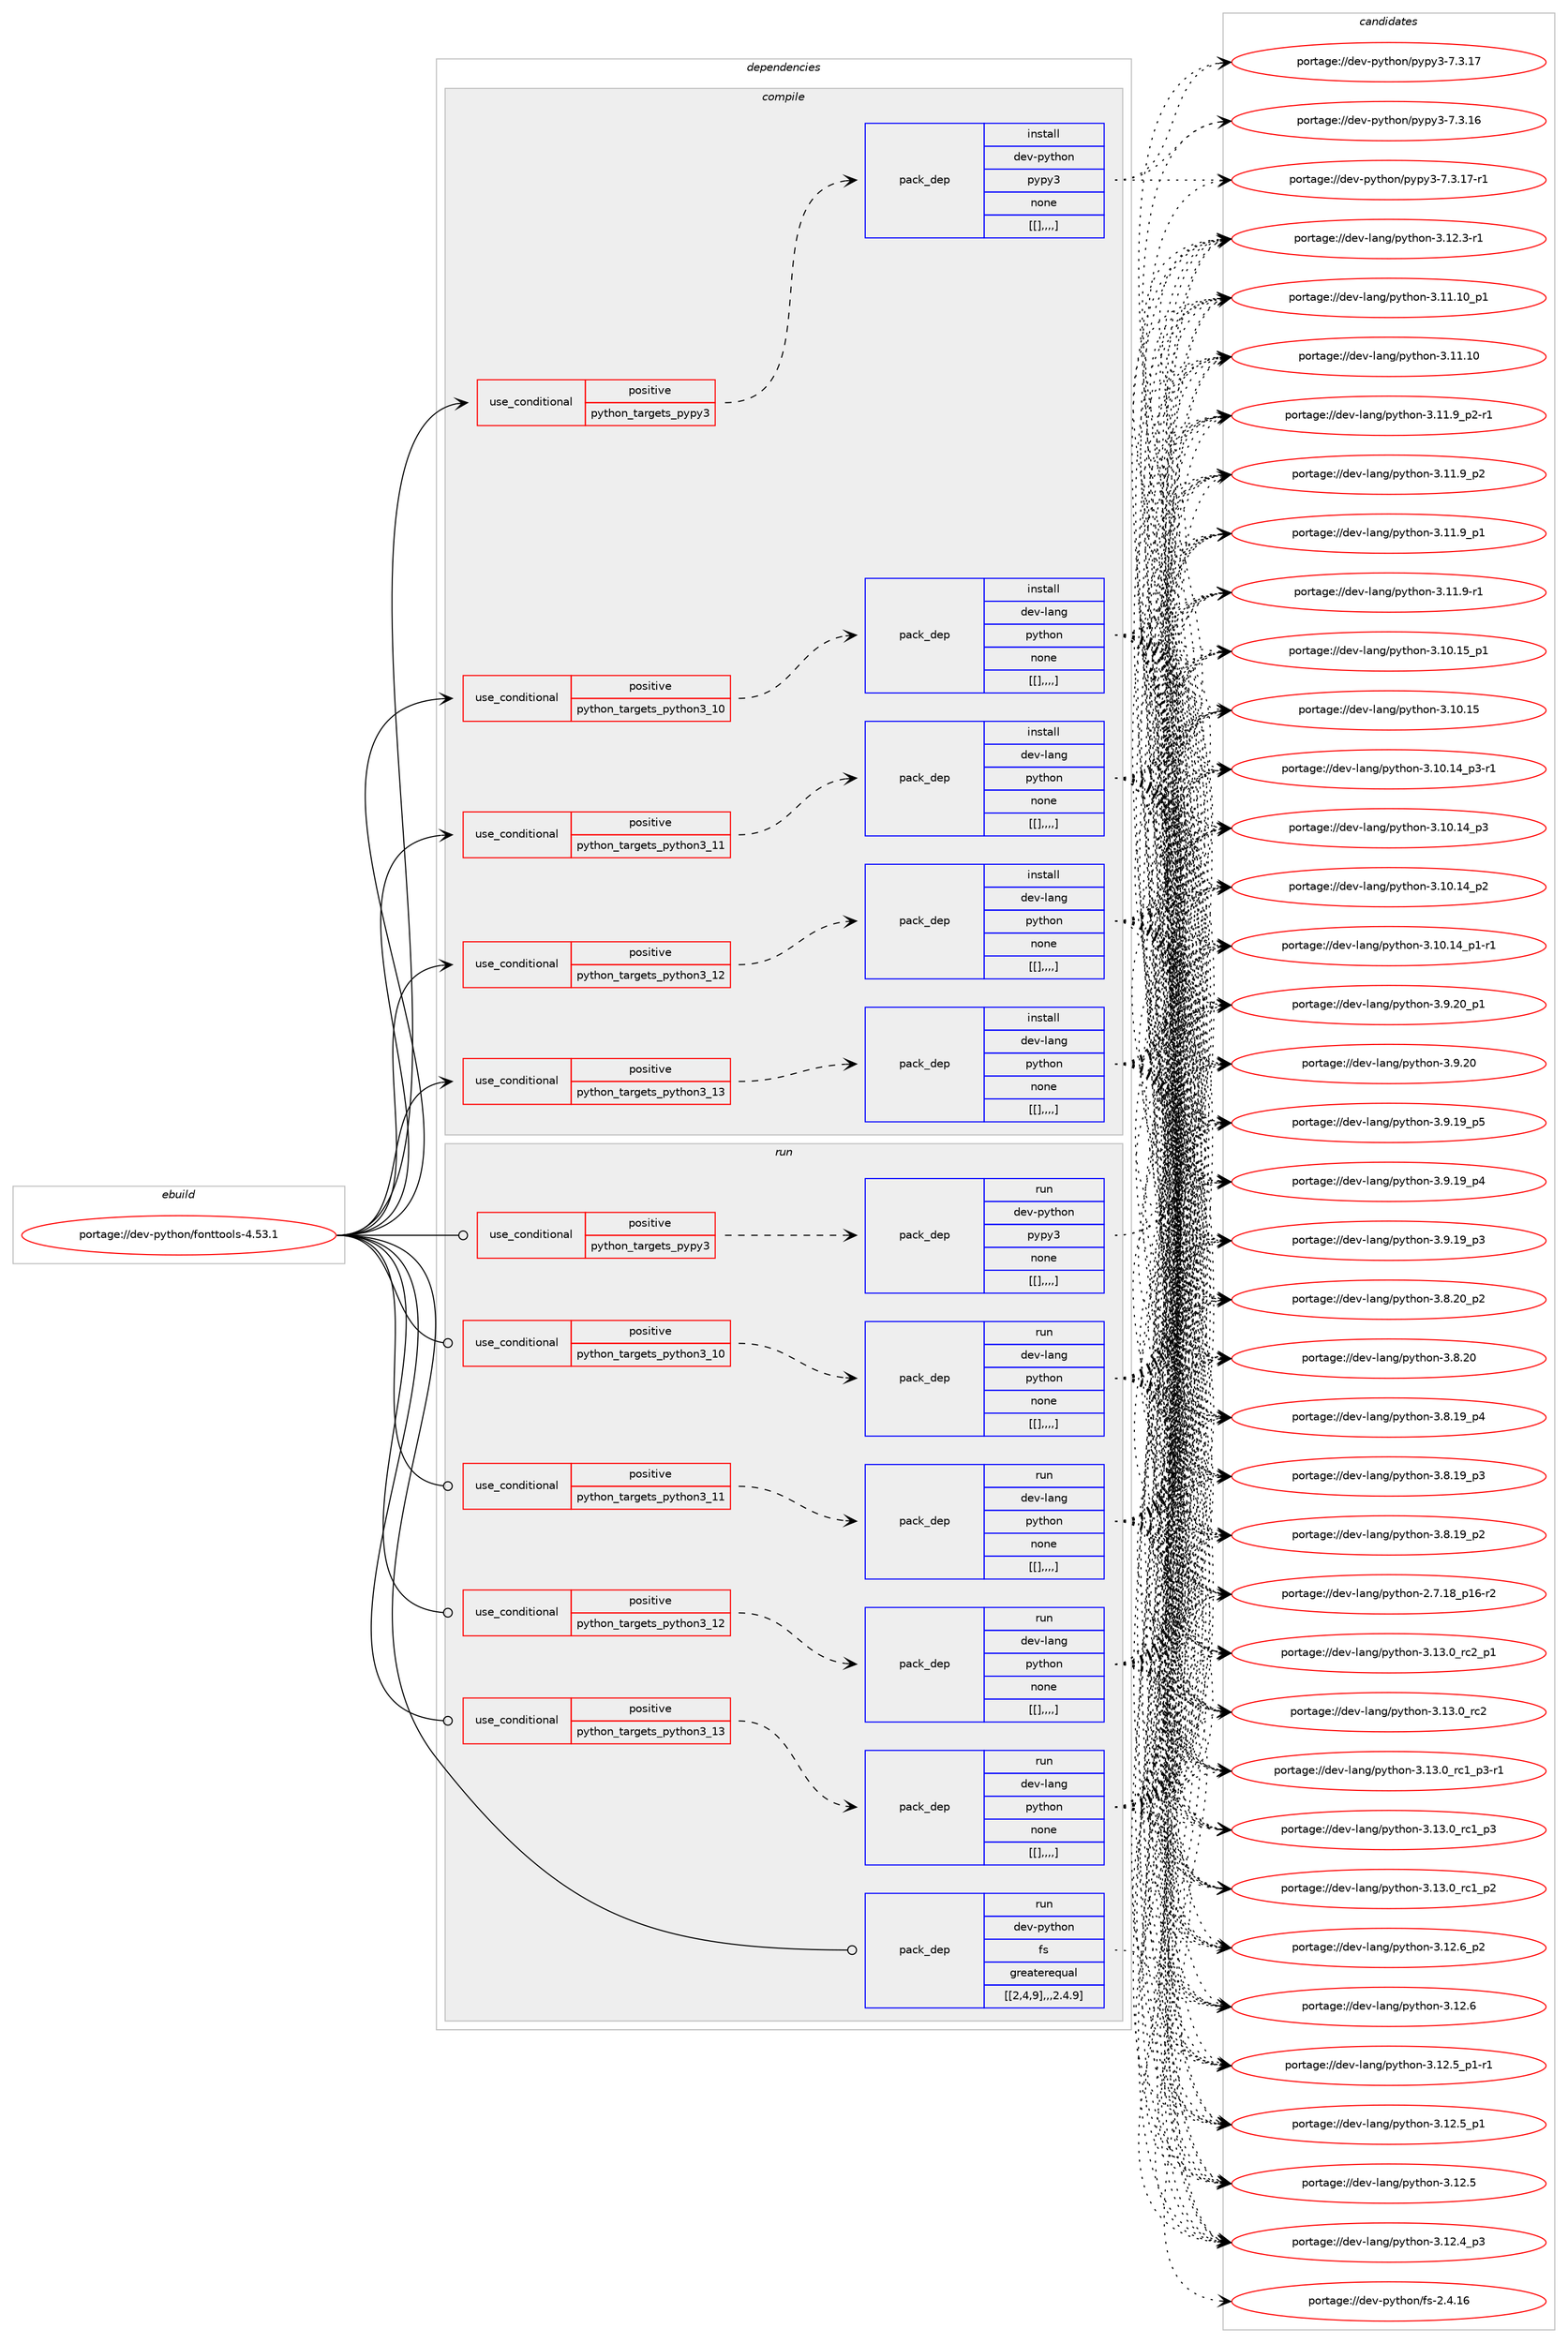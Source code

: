 digraph prolog {

# *************
# Graph options
# *************

newrank=true;
concentrate=true;
compound=true;
graph [rankdir=LR,fontname=Helvetica,fontsize=10,ranksep=1.5];#, ranksep=2.5, nodesep=0.2];
edge  [arrowhead=vee];
node  [fontname=Helvetica,fontsize=10];

# **********
# The ebuild
# **********

subgraph cluster_leftcol {
color=gray;
label=<<i>ebuild</i>>;
id [label="portage://dev-python/fonttools-4.53.1", color=red, width=4, href="../dev-python/fonttools-4.53.1.svg"];
}

# ****************
# The dependencies
# ****************

subgraph cluster_midcol {
color=gray;
label=<<i>dependencies</i>>;
subgraph cluster_compile {
fillcolor="#eeeeee";
style=filled;
label=<<i>compile</i>>;
subgraph cond34054 {
dependency148393 [label=<<TABLE BORDER="0" CELLBORDER="1" CELLSPACING="0" CELLPADDING="4"><TR><TD ROWSPAN="3" CELLPADDING="10">use_conditional</TD></TR><TR><TD>positive</TD></TR><TR><TD>python_targets_pypy3</TD></TR></TABLE>>, shape=none, color=red];
subgraph pack113125 {
dependency148394 [label=<<TABLE BORDER="0" CELLBORDER="1" CELLSPACING="0" CELLPADDING="4" WIDTH="220"><TR><TD ROWSPAN="6" CELLPADDING="30">pack_dep</TD></TR><TR><TD WIDTH="110">install</TD></TR><TR><TD>dev-python</TD></TR><TR><TD>pypy3</TD></TR><TR><TD>none</TD></TR><TR><TD>[[],,,,]</TD></TR></TABLE>>, shape=none, color=blue];
}
dependency148393:e -> dependency148394:w [weight=20,style="dashed",arrowhead="vee"];
}
id:e -> dependency148393:w [weight=20,style="solid",arrowhead="vee"];
subgraph cond34055 {
dependency148395 [label=<<TABLE BORDER="0" CELLBORDER="1" CELLSPACING="0" CELLPADDING="4"><TR><TD ROWSPAN="3" CELLPADDING="10">use_conditional</TD></TR><TR><TD>positive</TD></TR><TR><TD>python_targets_python3_10</TD></TR></TABLE>>, shape=none, color=red];
subgraph pack113126 {
dependency148396 [label=<<TABLE BORDER="0" CELLBORDER="1" CELLSPACING="0" CELLPADDING="4" WIDTH="220"><TR><TD ROWSPAN="6" CELLPADDING="30">pack_dep</TD></TR><TR><TD WIDTH="110">install</TD></TR><TR><TD>dev-lang</TD></TR><TR><TD>python</TD></TR><TR><TD>none</TD></TR><TR><TD>[[],,,,]</TD></TR></TABLE>>, shape=none, color=blue];
}
dependency148395:e -> dependency148396:w [weight=20,style="dashed",arrowhead="vee"];
}
id:e -> dependency148395:w [weight=20,style="solid",arrowhead="vee"];
subgraph cond34056 {
dependency148397 [label=<<TABLE BORDER="0" CELLBORDER="1" CELLSPACING="0" CELLPADDING="4"><TR><TD ROWSPAN="3" CELLPADDING="10">use_conditional</TD></TR><TR><TD>positive</TD></TR><TR><TD>python_targets_python3_11</TD></TR></TABLE>>, shape=none, color=red];
subgraph pack113127 {
dependency148398 [label=<<TABLE BORDER="0" CELLBORDER="1" CELLSPACING="0" CELLPADDING="4" WIDTH="220"><TR><TD ROWSPAN="6" CELLPADDING="30">pack_dep</TD></TR><TR><TD WIDTH="110">install</TD></TR><TR><TD>dev-lang</TD></TR><TR><TD>python</TD></TR><TR><TD>none</TD></TR><TR><TD>[[],,,,]</TD></TR></TABLE>>, shape=none, color=blue];
}
dependency148397:e -> dependency148398:w [weight=20,style="dashed",arrowhead="vee"];
}
id:e -> dependency148397:w [weight=20,style="solid",arrowhead="vee"];
subgraph cond34057 {
dependency148399 [label=<<TABLE BORDER="0" CELLBORDER="1" CELLSPACING="0" CELLPADDING="4"><TR><TD ROWSPAN="3" CELLPADDING="10">use_conditional</TD></TR><TR><TD>positive</TD></TR><TR><TD>python_targets_python3_12</TD></TR></TABLE>>, shape=none, color=red];
subgraph pack113128 {
dependency148400 [label=<<TABLE BORDER="0" CELLBORDER="1" CELLSPACING="0" CELLPADDING="4" WIDTH="220"><TR><TD ROWSPAN="6" CELLPADDING="30">pack_dep</TD></TR><TR><TD WIDTH="110">install</TD></TR><TR><TD>dev-lang</TD></TR><TR><TD>python</TD></TR><TR><TD>none</TD></TR><TR><TD>[[],,,,]</TD></TR></TABLE>>, shape=none, color=blue];
}
dependency148399:e -> dependency148400:w [weight=20,style="dashed",arrowhead="vee"];
}
id:e -> dependency148399:w [weight=20,style="solid",arrowhead="vee"];
subgraph cond34058 {
dependency148401 [label=<<TABLE BORDER="0" CELLBORDER="1" CELLSPACING="0" CELLPADDING="4"><TR><TD ROWSPAN="3" CELLPADDING="10">use_conditional</TD></TR><TR><TD>positive</TD></TR><TR><TD>python_targets_python3_13</TD></TR></TABLE>>, shape=none, color=red];
subgraph pack113129 {
dependency148402 [label=<<TABLE BORDER="0" CELLBORDER="1" CELLSPACING="0" CELLPADDING="4" WIDTH="220"><TR><TD ROWSPAN="6" CELLPADDING="30">pack_dep</TD></TR><TR><TD WIDTH="110">install</TD></TR><TR><TD>dev-lang</TD></TR><TR><TD>python</TD></TR><TR><TD>none</TD></TR><TR><TD>[[],,,,]</TD></TR></TABLE>>, shape=none, color=blue];
}
dependency148401:e -> dependency148402:w [weight=20,style="dashed",arrowhead="vee"];
}
id:e -> dependency148401:w [weight=20,style="solid",arrowhead="vee"];
}
subgraph cluster_compileandrun {
fillcolor="#eeeeee";
style=filled;
label=<<i>compile and run</i>>;
}
subgraph cluster_run {
fillcolor="#eeeeee";
style=filled;
label=<<i>run</i>>;
subgraph cond34059 {
dependency148403 [label=<<TABLE BORDER="0" CELLBORDER="1" CELLSPACING="0" CELLPADDING="4"><TR><TD ROWSPAN="3" CELLPADDING="10">use_conditional</TD></TR><TR><TD>positive</TD></TR><TR><TD>python_targets_pypy3</TD></TR></TABLE>>, shape=none, color=red];
subgraph pack113130 {
dependency148404 [label=<<TABLE BORDER="0" CELLBORDER="1" CELLSPACING="0" CELLPADDING="4" WIDTH="220"><TR><TD ROWSPAN="6" CELLPADDING="30">pack_dep</TD></TR><TR><TD WIDTH="110">run</TD></TR><TR><TD>dev-python</TD></TR><TR><TD>pypy3</TD></TR><TR><TD>none</TD></TR><TR><TD>[[],,,,]</TD></TR></TABLE>>, shape=none, color=blue];
}
dependency148403:e -> dependency148404:w [weight=20,style="dashed",arrowhead="vee"];
}
id:e -> dependency148403:w [weight=20,style="solid",arrowhead="odot"];
subgraph cond34060 {
dependency148405 [label=<<TABLE BORDER="0" CELLBORDER="1" CELLSPACING="0" CELLPADDING="4"><TR><TD ROWSPAN="3" CELLPADDING="10">use_conditional</TD></TR><TR><TD>positive</TD></TR><TR><TD>python_targets_python3_10</TD></TR></TABLE>>, shape=none, color=red];
subgraph pack113131 {
dependency148406 [label=<<TABLE BORDER="0" CELLBORDER="1" CELLSPACING="0" CELLPADDING="4" WIDTH="220"><TR><TD ROWSPAN="6" CELLPADDING="30">pack_dep</TD></TR><TR><TD WIDTH="110">run</TD></TR><TR><TD>dev-lang</TD></TR><TR><TD>python</TD></TR><TR><TD>none</TD></TR><TR><TD>[[],,,,]</TD></TR></TABLE>>, shape=none, color=blue];
}
dependency148405:e -> dependency148406:w [weight=20,style="dashed",arrowhead="vee"];
}
id:e -> dependency148405:w [weight=20,style="solid",arrowhead="odot"];
subgraph cond34061 {
dependency148407 [label=<<TABLE BORDER="0" CELLBORDER="1" CELLSPACING="0" CELLPADDING="4"><TR><TD ROWSPAN="3" CELLPADDING="10">use_conditional</TD></TR><TR><TD>positive</TD></TR><TR><TD>python_targets_python3_11</TD></TR></TABLE>>, shape=none, color=red];
subgraph pack113132 {
dependency148408 [label=<<TABLE BORDER="0" CELLBORDER="1" CELLSPACING="0" CELLPADDING="4" WIDTH="220"><TR><TD ROWSPAN="6" CELLPADDING="30">pack_dep</TD></TR><TR><TD WIDTH="110">run</TD></TR><TR><TD>dev-lang</TD></TR><TR><TD>python</TD></TR><TR><TD>none</TD></TR><TR><TD>[[],,,,]</TD></TR></TABLE>>, shape=none, color=blue];
}
dependency148407:e -> dependency148408:w [weight=20,style="dashed",arrowhead="vee"];
}
id:e -> dependency148407:w [weight=20,style="solid",arrowhead="odot"];
subgraph cond34062 {
dependency148409 [label=<<TABLE BORDER="0" CELLBORDER="1" CELLSPACING="0" CELLPADDING="4"><TR><TD ROWSPAN="3" CELLPADDING="10">use_conditional</TD></TR><TR><TD>positive</TD></TR><TR><TD>python_targets_python3_12</TD></TR></TABLE>>, shape=none, color=red];
subgraph pack113133 {
dependency148410 [label=<<TABLE BORDER="0" CELLBORDER="1" CELLSPACING="0" CELLPADDING="4" WIDTH="220"><TR><TD ROWSPAN="6" CELLPADDING="30">pack_dep</TD></TR><TR><TD WIDTH="110">run</TD></TR><TR><TD>dev-lang</TD></TR><TR><TD>python</TD></TR><TR><TD>none</TD></TR><TR><TD>[[],,,,]</TD></TR></TABLE>>, shape=none, color=blue];
}
dependency148409:e -> dependency148410:w [weight=20,style="dashed",arrowhead="vee"];
}
id:e -> dependency148409:w [weight=20,style="solid",arrowhead="odot"];
subgraph cond34063 {
dependency148411 [label=<<TABLE BORDER="0" CELLBORDER="1" CELLSPACING="0" CELLPADDING="4"><TR><TD ROWSPAN="3" CELLPADDING="10">use_conditional</TD></TR><TR><TD>positive</TD></TR><TR><TD>python_targets_python3_13</TD></TR></TABLE>>, shape=none, color=red];
subgraph pack113134 {
dependency148412 [label=<<TABLE BORDER="0" CELLBORDER="1" CELLSPACING="0" CELLPADDING="4" WIDTH="220"><TR><TD ROWSPAN="6" CELLPADDING="30">pack_dep</TD></TR><TR><TD WIDTH="110">run</TD></TR><TR><TD>dev-lang</TD></TR><TR><TD>python</TD></TR><TR><TD>none</TD></TR><TR><TD>[[],,,,]</TD></TR></TABLE>>, shape=none, color=blue];
}
dependency148411:e -> dependency148412:w [weight=20,style="dashed",arrowhead="vee"];
}
id:e -> dependency148411:w [weight=20,style="solid",arrowhead="odot"];
subgraph pack113135 {
dependency148413 [label=<<TABLE BORDER="0" CELLBORDER="1" CELLSPACING="0" CELLPADDING="4" WIDTH="220"><TR><TD ROWSPAN="6" CELLPADDING="30">pack_dep</TD></TR><TR><TD WIDTH="110">run</TD></TR><TR><TD>dev-python</TD></TR><TR><TD>fs</TD></TR><TR><TD>greaterequal</TD></TR><TR><TD>[[2,4,9],,,2.4.9]</TD></TR></TABLE>>, shape=none, color=blue];
}
id:e -> dependency148413:w [weight=20,style="solid",arrowhead="odot"];
}
}

# **************
# The candidates
# **************

subgraph cluster_choices {
rank=same;
color=gray;
label=<<i>candidates</i>>;

subgraph choice113125 {
color=black;
nodesep=1;
choice100101118451121211161041111104711212111212151455546514649554511449 [label="portage://dev-python/pypy3-7.3.17-r1", color=red, width=4,href="../dev-python/pypy3-7.3.17-r1.svg"];
choice10010111845112121116104111110471121211121215145554651464955 [label="portage://dev-python/pypy3-7.3.17", color=red, width=4,href="../dev-python/pypy3-7.3.17.svg"];
choice10010111845112121116104111110471121211121215145554651464954 [label="portage://dev-python/pypy3-7.3.16", color=red, width=4,href="../dev-python/pypy3-7.3.16.svg"];
dependency148394:e -> choice100101118451121211161041111104711212111212151455546514649554511449:w [style=dotted,weight="100"];
dependency148394:e -> choice10010111845112121116104111110471121211121215145554651464955:w [style=dotted,weight="100"];
dependency148394:e -> choice10010111845112121116104111110471121211121215145554651464954:w [style=dotted,weight="100"];
}
subgraph choice113126 {
color=black;
nodesep=1;
choice100101118451089711010347112121116104111110455146495146489511499509511249 [label="portage://dev-lang/python-3.13.0_rc2_p1", color=red, width=4,href="../dev-lang/python-3.13.0_rc2_p1.svg"];
choice10010111845108971101034711212111610411111045514649514648951149950 [label="portage://dev-lang/python-3.13.0_rc2", color=red, width=4,href="../dev-lang/python-3.13.0_rc2.svg"];
choice1001011184510897110103471121211161041111104551464951464895114994995112514511449 [label="portage://dev-lang/python-3.13.0_rc1_p3-r1", color=red, width=4,href="../dev-lang/python-3.13.0_rc1_p3-r1.svg"];
choice100101118451089711010347112121116104111110455146495146489511499499511251 [label="portage://dev-lang/python-3.13.0_rc1_p3", color=red, width=4,href="../dev-lang/python-3.13.0_rc1_p3.svg"];
choice100101118451089711010347112121116104111110455146495146489511499499511250 [label="portage://dev-lang/python-3.13.0_rc1_p2", color=red, width=4,href="../dev-lang/python-3.13.0_rc1_p2.svg"];
choice100101118451089711010347112121116104111110455146495046549511250 [label="portage://dev-lang/python-3.12.6_p2", color=red, width=4,href="../dev-lang/python-3.12.6_p2.svg"];
choice10010111845108971101034711212111610411111045514649504654 [label="portage://dev-lang/python-3.12.6", color=red, width=4,href="../dev-lang/python-3.12.6.svg"];
choice1001011184510897110103471121211161041111104551464950465395112494511449 [label="portage://dev-lang/python-3.12.5_p1-r1", color=red, width=4,href="../dev-lang/python-3.12.5_p1-r1.svg"];
choice100101118451089711010347112121116104111110455146495046539511249 [label="portage://dev-lang/python-3.12.5_p1", color=red, width=4,href="../dev-lang/python-3.12.5_p1.svg"];
choice10010111845108971101034711212111610411111045514649504653 [label="portage://dev-lang/python-3.12.5", color=red, width=4,href="../dev-lang/python-3.12.5.svg"];
choice100101118451089711010347112121116104111110455146495046529511251 [label="portage://dev-lang/python-3.12.4_p3", color=red, width=4,href="../dev-lang/python-3.12.4_p3.svg"];
choice100101118451089711010347112121116104111110455146495046514511449 [label="portage://dev-lang/python-3.12.3-r1", color=red, width=4,href="../dev-lang/python-3.12.3-r1.svg"];
choice10010111845108971101034711212111610411111045514649494649489511249 [label="portage://dev-lang/python-3.11.10_p1", color=red, width=4,href="../dev-lang/python-3.11.10_p1.svg"];
choice1001011184510897110103471121211161041111104551464949464948 [label="portage://dev-lang/python-3.11.10", color=red, width=4,href="../dev-lang/python-3.11.10.svg"];
choice1001011184510897110103471121211161041111104551464949465795112504511449 [label="portage://dev-lang/python-3.11.9_p2-r1", color=red, width=4,href="../dev-lang/python-3.11.9_p2-r1.svg"];
choice100101118451089711010347112121116104111110455146494946579511250 [label="portage://dev-lang/python-3.11.9_p2", color=red, width=4,href="../dev-lang/python-3.11.9_p2.svg"];
choice100101118451089711010347112121116104111110455146494946579511249 [label="portage://dev-lang/python-3.11.9_p1", color=red, width=4,href="../dev-lang/python-3.11.9_p1.svg"];
choice100101118451089711010347112121116104111110455146494946574511449 [label="portage://dev-lang/python-3.11.9-r1", color=red, width=4,href="../dev-lang/python-3.11.9-r1.svg"];
choice10010111845108971101034711212111610411111045514649484649539511249 [label="portage://dev-lang/python-3.10.15_p1", color=red, width=4,href="../dev-lang/python-3.10.15_p1.svg"];
choice1001011184510897110103471121211161041111104551464948464953 [label="portage://dev-lang/python-3.10.15", color=red, width=4,href="../dev-lang/python-3.10.15.svg"];
choice100101118451089711010347112121116104111110455146494846495295112514511449 [label="portage://dev-lang/python-3.10.14_p3-r1", color=red, width=4,href="../dev-lang/python-3.10.14_p3-r1.svg"];
choice10010111845108971101034711212111610411111045514649484649529511251 [label="portage://dev-lang/python-3.10.14_p3", color=red, width=4,href="../dev-lang/python-3.10.14_p3.svg"];
choice10010111845108971101034711212111610411111045514649484649529511250 [label="portage://dev-lang/python-3.10.14_p2", color=red, width=4,href="../dev-lang/python-3.10.14_p2.svg"];
choice100101118451089711010347112121116104111110455146494846495295112494511449 [label="portage://dev-lang/python-3.10.14_p1-r1", color=red, width=4,href="../dev-lang/python-3.10.14_p1-r1.svg"];
choice100101118451089711010347112121116104111110455146574650489511249 [label="portage://dev-lang/python-3.9.20_p1", color=red, width=4,href="../dev-lang/python-3.9.20_p1.svg"];
choice10010111845108971101034711212111610411111045514657465048 [label="portage://dev-lang/python-3.9.20", color=red, width=4,href="../dev-lang/python-3.9.20.svg"];
choice100101118451089711010347112121116104111110455146574649579511253 [label="portage://dev-lang/python-3.9.19_p5", color=red, width=4,href="../dev-lang/python-3.9.19_p5.svg"];
choice100101118451089711010347112121116104111110455146574649579511252 [label="portage://dev-lang/python-3.9.19_p4", color=red, width=4,href="../dev-lang/python-3.9.19_p4.svg"];
choice100101118451089711010347112121116104111110455146574649579511251 [label="portage://dev-lang/python-3.9.19_p3", color=red, width=4,href="../dev-lang/python-3.9.19_p3.svg"];
choice100101118451089711010347112121116104111110455146564650489511250 [label="portage://dev-lang/python-3.8.20_p2", color=red, width=4,href="../dev-lang/python-3.8.20_p2.svg"];
choice10010111845108971101034711212111610411111045514656465048 [label="portage://dev-lang/python-3.8.20", color=red, width=4,href="../dev-lang/python-3.8.20.svg"];
choice100101118451089711010347112121116104111110455146564649579511252 [label="portage://dev-lang/python-3.8.19_p4", color=red, width=4,href="../dev-lang/python-3.8.19_p4.svg"];
choice100101118451089711010347112121116104111110455146564649579511251 [label="portage://dev-lang/python-3.8.19_p3", color=red, width=4,href="../dev-lang/python-3.8.19_p3.svg"];
choice100101118451089711010347112121116104111110455146564649579511250 [label="portage://dev-lang/python-3.8.19_p2", color=red, width=4,href="../dev-lang/python-3.8.19_p2.svg"];
choice100101118451089711010347112121116104111110455046554649569511249544511450 [label="portage://dev-lang/python-2.7.18_p16-r2", color=red, width=4,href="../dev-lang/python-2.7.18_p16-r2.svg"];
dependency148396:e -> choice100101118451089711010347112121116104111110455146495146489511499509511249:w [style=dotted,weight="100"];
dependency148396:e -> choice10010111845108971101034711212111610411111045514649514648951149950:w [style=dotted,weight="100"];
dependency148396:e -> choice1001011184510897110103471121211161041111104551464951464895114994995112514511449:w [style=dotted,weight="100"];
dependency148396:e -> choice100101118451089711010347112121116104111110455146495146489511499499511251:w [style=dotted,weight="100"];
dependency148396:e -> choice100101118451089711010347112121116104111110455146495146489511499499511250:w [style=dotted,weight="100"];
dependency148396:e -> choice100101118451089711010347112121116104111110455146495046549511250:w [style=dotted,weight="100"];
dependency148396:e -> choice10010111845108971101034711212111610411111045514649504654:w [style=dotted,weight="100"];
dependency148396:e -> choice1001011184510897110103471121211161041111104551464950465395112494511449:w [style=dotted,weight="100"];
dependency148396:e -> choice100101118451089711010347112121116104111110455146495046539511249:w [style=dotted,weight="100"];
dependency148396:e -> choice10010111845108971101034711212111610411111045514649504653:w [style=dotted,weight="100"];
dependency148396:e -> choice100101118451089711010347112121116104111110455146495046529511251:w [style=dotted,weight="100"];
dependency148396:e -> choice100101118451089711010347112121116104111110455146495046514511449:w [style=dotted,weight="100"];
dependency148396:e -> choice10010111845108971101034711212111610411111045514649494649489511249:w [style=dotted,weight="100"];
dependency148396:e -> choice1001011184510897110103471121211161041111104551464949464948:w [style=dotted,weight="100"];
dependency148396:e -> choice1001011184510897110103471121211161041111104551464949465795112504511449:w [style=dotted,weight="100"];
dependency148396:e -> choice100101118451089711010347112121116104111110455146494946579511250:w [style=dotted,weight="100"];
dependency148396:e -> choice100101118451089711010347112121116104111110455146494946579511249:w [style=dotted,weight="100"];
dependency148396:e -> choice100101118451089711010347112121116104111110455146494946574511449:w [style=dotted,weight="100"];
dependency148396:e -> choice10010111845108971101034711212111610411111045514649484649539511249:w [style=dotted,weight="100"];
dependency148396:e -> choice1001011184510897110103471121211161041111104551464948464953:w [style=dotted,weight="100"];
dependency148396:e -> choice100101118451089711010347112121116104111110455146494846495295112514511449:w [style=dotted,weight="100"];
dependency148396:e -> choice10010111845108971101034711212111610411111045514649484649529511251:w [style=dotted,weight="100"];
dependency148396:e -> choice10010111845108971101034711212111610411111045514649484649529511250:w [style=dotted,weight="100"];
dependency148396:e -> choice100101118451089711010347112121116104111110455146494846495295112494511449:w [style=dotted,weight="100"];
dependency148396:e -> choice100101118451089711010347112121116104111110455146574650489511249:w [style=dotted,weight="100"];
dependency148396:e -> choice10010111845108971101034711212111610411111045514657465048:w [style=dotted,weight="100"];
dependency148396:e -> choice100101118451089711010347112121116104111110455146574649579511253:w [style=dotted,weight="100"];
dependency148396:e -> choice100101118451089711010347112121116104111110455146574649579511252:w [style=dotted,weight="100"];
dependency148396:e -> choice100101118451089711010347112121116104111110455146574649579511251:w [style=dotted,weight="100"];
dependency148396:e -> choice100101118451089711010347112121116104111110455146564650489511250:w [style=dotted,weight="100"];
dependency148396:e -> choice10010111845108971101034711212111610411111045514656465048:w [style=dotted,weight="100"];
dependency148396:e -> choice100101118451089711010347112121116104111110455146564649579511252:w [style=dotted,weight="100"];
dependency148396:e -> choice100101118451089711010347112121116104111110455146564649579511251:w [style=dotted,weight="100"];
dependency148396:e -> choice100101118451089711010347112121116104111110455146564649579511250:w [style=dotted,weight="100"];
dependency148396:e -> choice100101118451089711010347112121116104111110455046554649569511249544511450:w [style=dotted,weight="100"];
}
subgraph choice113127 {
color=black;
nodesep=1;
choice100101118451089711010347112121116104111110455146495146489511499509511249 [label="portage://dev-lang/python-3.13.0_rc2_p1", color=red, width=4,href="../dev-lang/python-3.13.0_rc2_p1.svg"];
choice10010111845108971101034711212111610411111045514649514648951149950 [label="portage://dev-lang/python-3.13.0_rc2", color=red, width=4,href="../dev-lang/python-3.13.0_rc2.svg"];
choice1001011184510897110103471121211161041111104551464951464895114994995112514511449 [label="portage://dev-lang/python-3.13.0_rc1_p3-r1", color=red, width=4,href="../dev-lang/python-3.13.0_rc1_p3-r1.svg"];
choice100101118451089711010347112121116104111110455146495146489511499499511251 [label="portage://dev-lang/python-3.13.0_rc1_p3", color=red, width=4,href="../dev-lang/python-3.13.0_rc1_p3.svg"];
choice100101118451089711010347112121116104111110455146495146489511499499511250 [label="portage://dev-lang/python-3.13.0_rc1_p2", color=red, width=4,href="../dev-lang/python-3.13.0_rc1_p2.svg"];
choice100101118451089711010347112121116104111110455146495046549511250 [label="portage://dev-lang/python-3.12.6_p2", color=red, width=4,href="../dev-lang/python-3.12.6_p2.svg"];
choice10010111845108971101034711212111610411111045514649504654 [label="portage://dev-lang/python-3.12.6", color=red, width=4,href="../dev-lang/python-3.12.6.svg"];
choice1001011184510897110103471121211161041111104551464950465395112494511449 [label="portage://dev-lang/python-3.12.5_p1-r1", color=red, width=4,href="../dev-lang/python-3.12.5_p1-r1.svg"];
choice100101118451089711010347112121116104111110455146495046539511249 [label="portage://dev-lang/python-3.12.5_p1", color=red, width=4,href="../dev-lang/python-3.12.5_p1.svg"];
choice10010111845108971101034711212111610411111045514649504653 [label="portage://dev-lang/python-3.12.5", color=red, width=4,href="../dev-lang/python-3.12.5.svg"];
choice100101118451089711010347112121116104111110455146495046529511251 [label="portage://dev-lang/python-3.12.4_p3", color=red, width=4,href="../dev-lang/python-3.12.4_p3.svg"];
choice100101118451089711010347112121116104111110455146495046514511449 [label="portage://dev-lang/python-3.12.3-r1", color=red, width=4,href="../dev-lang/python-3.12.3-r1.svg"];
choice10010111845108971101034711212111610411111045514649494649489511249 [label="portage://dev-lang/python-3.11.10_p1", color=red, width=4,href="../dev-lang/python-3.11.10_p1.svg"];
choice1001011184510897110103471121211161041111104551464949464948 [label="portage://dev-lang/python-3.11.10", color=red, width=4,href="../dev-lang/python-3.11.10.svg"];
choice1001011184510897110103471121211161041111104551464949465795112504511449 [label="portage://dev-lang/python-3.11.9_p2-r1", color=red, width=4,href="../dev-lang/python-3.11.9_p2-r1.svg"];
choice100101118451089711010347112121116104111110455146494946579511250 [label="portage://dev-lang/python-3.11.9_p2", color=red, width=4,href="../dev-lang/python-3.11.9_p2.svg"];
choice100101118451089711010347112121116104111110455146494946579511249 [label="portage://dev-lang/python-3.11.9_p1", color=red, width=4,href="../dev-lang/python-3.11.9_p1.svg"];
choice100101118451089711010347112121116104111110455146494946574511449 [label="portage://dev-lang/python-3.11.9-r1", color=red, width=4,href="../dev-lang/python-3.11.9-r1.svg"];
choice10010111845108971101034711212111610411111045514649484649539511249 [label="portage://dev-lang/python-3.10.15_p1", color=red, width=4,href="../dev-lang/python-3.10.15_p1.svg"];
choice1001011184510897110103471121211161041111104551464948464953 [label="portage://dev-lang/python-3.10.15", color=red, width=4,href="../dev-lang/python-3.10.15.svg"];
choice100101118451089711010347112121116104111110455146494846495295112514511449 [label="portage://dev-lang/python-3.10.14_p3-r1", color=red, width=4,href="../dev-lang/python-3.10.14_p3-r1.svg"];
choice10010111845108971101034711212111610411111045514649484649529511251 [label="portage://dev-lang/python-3.10.14_p3", color=red, width=4,href="../dev-lang/python-3.10.14_p3.svg"];
choice10010111845108971101034711212111610411111045514649484649529511250 [label="portage://dev-lang/python-3.10.14_p2", color=red, width=4,href="../dev-lang/python-3.10.14_p2.svg"];
choice100101118451089711010347112121116104111110455146494846495295112494511449 [label="portage://dev-lang/python-3.10.14_p1-r1", color=red, width=4,href="../dev-lang/python-3.10.14_p1-r1.svg"];
choice100101118451089711010347112121116104111110455146574650489511249 [label="portage://dev-lang/python-3.9.20_p1", color=red, width=4,href="../dev-lang/python-3.9.20_p1.svg"];
choice10010111845108971101034711212111610411111045514657465048 [label="portage://dev-lang/python-3.9.20", color=red, width=4,href="../dev-lang/python-3.9.20.svg"];
choice100101118451089711010347112121116104111110455146574649579511253 [label="portage://dev-lang/python-3.9.19_p5", color=red, width=4,href="../dev-lang/python-3.9.19_p5.svg"];
choice100101118451089711010347112121116104111110455146574649579511252 [label="portage://dev-lang/python-3.9.19_p4", color=red, width=4,href="../dev-lang/python-3.9.19_p4.svg"];
choice100101118451089711010347112121116104111110455146574649579511251 [label="portage://dev-lang/python-3.9.19_p3", color=red, width=4,href="../dev-lang/python-3.9.19_p3.svg"];
choice100101118451089711010347112121116104111110455146564650489511250 [label="portage://dev-lang/python-3.8.20_p2", color=red, width=4,href="../dev-lang/python-3.8.20_p2.svg"];
choice10010111845108971101034711212111610411111045514656465048 [label="portage://dev-lang/python-3.8.20", color=red, width=4,href="../dev-lang/python-3.8.20.svg"];
choice100101118451089711010347112121116104111110455146564649579511252 [label="portage://dev-lang/python-3.8.19_p4", color=red, width=4,href="../dev-lang/python-3.8.19_p4.svg"];
choice100101118451089711010347112121116104111110455146564649579511251 [label="portage://dev-lang/python-3.8.19_p3", color=red, width=4,href="../dev-lang/python-3.8.19_p3.svg"];
choice100101118451089711010347112121116104111110455146564649579511250 [label="portage://dev-lang/python-3.8.19_p2", color=red, width=4,href="../dev-lang/python-3.8.19_p2.svg"];
choice100101118451089711010347112121116104111110455046554649569511249544511450 [label="portage://dev-lang/python-2.7.18_p16-r2", color=red, width=4,href="../dev-lang/python-2.7.18_p16-r2.svg"];
dependency148398:e -> choice100101118451089711010347112121116104111110455146495146489511499509511249:w [style=dotted,weight="100"];
dependency148398:e -> choice10010111845108971101034711212111610411111045514649514648951149950:w [style=dotted,weight="100"];
dependency148398:e -> choice1001011184510897110103471121211161041111104551464951464895114994995112514511449:w [style=dotted,weight="100"];
dependency148398:e -> choice100101118451089711010347112121116104111110455146495146489511499499511251:w [style=dotted,weight="100"];
dependency148398:e -> choice100101118451089711010347112121116104111110455146495146489511499499511250:w [style=dotted,weight="100"];
dependency148398:e -> choice100101118451089711010347112121116104111110455146495046549511250:w [style=dotted,weight="100"];
dependency148398:e -> choice10010111845108971101034711212111610411111045514649504654:w [style=dotted,weight="100"];
dependency148398:e -> choice1001011184510897110103471121211161041111104551464950465395112494511449:w [style=dotted,weight="100"];
dependency148398:e -> choice100101118451089711010347112121116104111110455146495046539511249:w [style=dotted,weight="100"];
dependency148398:e -> choice10010111845108971101034711212111610411111045514649504653:w [style=dotted,weight="100"];
dependency148398:e -> choice100101118451089711010347112121116104111110455146495046529511251:w [style=dotted,weight="100"];
dependency148398:e -> choice100101118451089711010347112121116104111110455146495046514511449:w [style=dotted,weight="100"];
dependency148398:e -> choice10010111845108971101034711212111610411111045514649494649489511249:w [style=dotted,weight="100"];
dependency148398:e -> choice1001011184510897110103471121211161041111104551464949464948:w [style=dotted,weight="100"];
dependency148398:e -> choice1001011184510897110103471121211161041111104551464949465795112504511449:w [style=dotted,weight="100"];
dependency148398:e -> choice100101118451089711010347112121116104111110455146494946579511250:w [style=dotted,weight="100"];
dependency148398:e -> choice100101118451089711010347112121116104111110455146494946579511249:w [style=dotted,weight="100"];
dependency148398:e -> choice100101118451089711010347112121116104111110455146494946574511449:w [style=dotted,weight="100"];
dependency148398:e -> choice10010111845108971101034711212111610411111045514649484649539511249:w [style=dotted,weight="100"];
dependency148398:e -> choice1001011184510897110103471121211161041111104551464948464953:w [style=dotted,weight="100"];
dependency148398:e -> choice100101118451089711010347112121116104111110455146494846495295112514511449:w [style=dotted,weight="100"];
dependency148398:e -> choice10010111845108971101034711212111610411111045514649484649529511251:w [style=dotted,weight="100"];
dependency148398:e -> choice10010111845108971101034711212111610411111045514649484649529511250:w [style=dotted,weight="100"];
dependency148398:e -> choice100101118451089711010347112121116104111110455146494846495295112494511449:w [style=dotted,weight="100"];
dependency148398:e -> choice100101118451089711010347112121116104111110455146574650489511249:w [style=dotted,weight="100"];
dependency148398:e -> choice10010111845108971101034711212111610411111045514657465048:w [style=dotted,weight="100"];
dependency148398:e -> choice100101118451089711010347112121116104111110455146574649579511253:w [style=dotted,weight="100"];
dependency148398:e -> choice100101118451089711010347112121116104111110455146574649579511252:w [style=dotted,weight="100"];
dependency148398:e -> choice100101118451089711010347112121116104111110455146574649579511251:w [style=dotted,weight="100"];
dependency148398:e -> choice100101118451089711010347112121116104111110455146564650489511250:w [style=dotted,weight="100"];
dependency148398:e -> choice10010111845108971101034711212111610411111045514656465048:w [style=dotted,weight="100"];
dependency148398:e -> choice100101118451089711010347112121116104111110455146564649579511252:w [style=dotted,weight="100"];
dependency148398:e -> choice100101118451089711010347112121116104111110455146564649579511251:w [style=dotted,weight="100"];
dependency148398:e -> choice100101118451089711010347112121116104111110455146564649579511250:w [style=dotted,weight="100"];
dependency148398:e -> choice100101118451089711010347112121116104111110455046554649569511249544511450:w [style=dotted,weight="100"];
}
subgraph choice113128 {
color=black;
nodesep=1;
choice100101118451089711010347112121116104111110455146495146489511499509511249 [label="portage://dev-lang/python-3.13.0_rc2_p1", color=red, width=4,href="../dev-lang/python-3.13.0_rc2_p1.svg"];
choice10010111845108971101034711212111610411111045514649514648951149950 [label="portage://dev-lang/python-3.13.0_rc2", color=red, width=4,href="../dev-lang/python-3.13.0_rc2.svg"];
choice1001011184510897110103471121211161041111104551464951464895114994995112514511449 [label="portage://dev-lang/python-3.13.0_rc1_p3-r1", color=red, width=4,href="../dev-lang/python-3.13.0_rc1_p3-r1.svg"];
choice100101118451089711010347112121116104111110455146495146489511499499511251 [label="portage://dev-lang/python-3.13.0_rc1_p3", color=red, width=4,href="../dev-lang/python-3.13.0_rc1_p3.svg"];
choice100101118451089711010347112121116104111110455146495146489511499499511250 [label="portage://dev-lang/python-3.13.0_rc1_p2", color=red, width=4,href="../dev-lang/python-3.13.0_rc1_p2.svg"];
choice100101118451089711010347112121116104111110455146495046549511250 [label="portage://dev-lang/python-3.12.6_p2", color=red, width=4,href="../dev-lang/python-3.12.6_p2.svg"];
choice10010111845108971101034711212111610411111045514649504654 [label="portage://dev-lang/python-3.12.6", color=red, width=4,href="../dev-lang/python-3.12.6.svg"];
choice1001011184510897110103471121211161041111104551464950465395112494511449 [label="portage://dev-lang/python-3.12.5_p1-r1", color=red, width=4,href="../dev-lang/python-3.12.5_p1-r1.svg"];
choice100101118451089711010347112121116104111110455146495046539511249 [label="portage://dev-lang/python-3.12.5_p1", color=red, width=4,href="../dev-lang/python-3.12.5_p1.svg"];
choice10010111845108971101034711212111610411111045514649504653 [label="portage://dev-lang/python-3.12.5", color=red, width=4,href="../dev-lang/python-3.12.5.svg"];
choice100101118451089711010347112121116104111110455146495046529511251 [label="portage://dev-lang/python-3.12.4_p3", color=red, width=4,href="../dev-lang/python-3.12.4_p3.svg"];
choice100101118451089711010347112121116104111110455146495046514511449 [label="portage://dev-lang/python-3.12.3-r1", color=red, width=4,href="../dev-lang/python-3.12.3-r1.svg"];
choice10010111845108971101034711212111610411111045514649494649489511249 [label="portage://dev-lang/python-3.11.10_p1", color=red, width=4,href="../dev-lang/python-3.11.10_p1.svg"];
choice1001011184510897110103471121211161041111104551464949464948 [label="portage://dev-lang/python-3.11.10", color=red, width=4,href="../dev-lang/python-3.11.10.svg"];
choice1001011184510897110103471121211161041111104551464949465795112504511449 [label="portage://dev-lang/python-3.11.9_p2-r1", color=red, width=4,href="../dev-lang/python-3.11.9_p2-r1.svg"];
choice100101118451089711010347112121116104111110455146494946579511250 [label="portage://dev-lang/python-3.11.9_p2", color=red, width=4,href="../dev-lang/python-3.11.9_p2.svg"];
choice100101118451089711010347112121116104111110455146494946579511249 [label="portage://dev-lang/python-3.11.9_p1", color=red, width=4,href="../dev-lang/python-3.11.9_p1.svg"];
choice100101118451089711010347112121116104111110455146494946574511449 [label="portage://dev-lang/python-3.11.9-r1", color=red, width=4,href="../dev-lang/python-3.11.9-r1.svg"];
choice10010111845108971101034711212111610411111045514649484649539511249 [label="portage://dev-lang/python-3.10.15_p1", color=red, width=4,href="../dev-lang/python-3.10.15_p1.svg"];
choice1001011184510897110103471121211161041111104551464948464953 [label="portage://dev-lang/python-3.10.15", color=red, width=4,href="../dev-lang/python-3.10.15.svg"];
choice100101118451089711010347112121116104111110455146494846495295112514511449 [label="portage://dev-lang/python-3.10.14_p3-r1", color=red, width=4,href="../dev-lang/python-3.10.14_p3-r1.svg"];
choice10010111845108971101034711212111610411111045514649484649529511251 [label="portage://dev-lang/python-3.10.14_p3", color=red, width=4,href="../dev-lang/python-3.10.14_p3.svg"];
choice10010111845108971101034711212111610411111045514649484649529511250 [label="portage://dev-lang/python-3.10.14_p2", color=red, width=4,href="../dev-lang/python-3.10.14_p2.svg"];
choice100101118451089711010347112121116104111110455146494846495295112494511449 [label="portage://dev-lang/python-3.10.14_p1-r1", color=red, width=4,href="../dev-lang/python-3.10.14_p1-r1.svg"];
choice100101118451089711010347112121116104111110455146574650489511249 [label="portage://dev-lang/python-3.9.20_p1", color=red, width=4,href="../dev-lang/python-3.9.20_p1.svg"];
choice10010111845108971101034711212111610411111045514657465048 [label="portage://dev-lang/python-3.9.20", color=red, width=4,href="../dev-lang/python-3.9.20.svg"];
choice100101118451089711010347112121116104111110455146574649579511253 [label="portage://dev-lang/python-3.9.19_p5", color=red, width=4,href="../dev-lang/python-3.9.19_p5.svg"];
choice100101118451089711010347112121116104111110455146574649579511252 [label="portage://dev-lang/python-3.9.19_p4", color=red, width=4,href="../dev-lang/python-3.9.19_p4.svg"];
choice100101118451089711010347112121116104111110455146574649579511251 [label="portage://dev-lang/python-3.9.19_p3", color=red, width=4,href="../dev-lang/python-3.9.19_p3.svg"];
choice100101118451089711010347112121116104111110455146564650489511250 [label="portage://dev-lang/python-3.8.20_p2", color=red, width=4,href="../dev-lang/python-3.8.20_p2.svg"];
choice10010111845108971101034711212111610411111045514656465048 [label="portage://dev-lang/python-3.8.20", color=red, width=4,href="../dev-lang/python-3.8.20.svg"];
choice100101118451089711010347112121116104111110455146564649579511252 [label="portage://dev-lang/python-3.8.19_p4", color=red, width=4,href="../dev-lang/python-3.8.19_p4.svg"];
choice100101118451089711010347112121116104111110455146564649579511251 [label="portage://dev-lang/python-3.8.19_p3", color=red, width=4,href="../dev-lang/python-3.8.19_p3.svg"];
choice100101118451089711010347112121116104111110455146564649579511250 [label="portage://dev-lang/python-3.8.19_p2", color=red, width=4,href="../dev-lang/python-3.8.19_p2.svg"];
choice100101118451089711010347112121116104111110455046554649569511249544511450 [label="portage://dev-lang/python-2.7.18_p16-r2", color=red, width=4,href="../dev-lang/python-2.7.18_p16-r2.svg"];
dependency148400:e -> choice100101118451089711010347112121116104111110455146495146489511499509511249:w [style=dotted,weight="100"];
dependency148400:e -> choice10010111845108971101034711212111610411111045514649514648951149950:w [style=dotted,weight="100"];
dependency148400:e -> choice1001011184510897110103471121211161041111104551464951464895114994995112514511449:w [style=dotted,weight="100"];
dependency148400:e -> choice100101118451089711010347112121116104111110455146495146489511499499511251:w [style=dotted,weight="100"];
dependency148400:e -> choice100101118451089711010347112121116104111110455146495146489511499499511250:w [style=dotted,weight="100"];
dependency148400:e -> choice100101118451089711010347112121116104111110455146495046549511250:w [style=dotted,weight="100"];
dependency148400:e -> choice10010111845108971101034711212111610411111045514649504654:w [style=dotted,weight="100"];
dependency148400:e -> choice1001011184510897110103471121211161041111104551464950465395112494511449:w [style=dotted,weight="100"];
dependency148400:e -> choice100101118451089711010347112121116104111110455146495046539511249:w [style=dotted,weight="100"];
dependency148400:e -> choice10010111845108971101034711212111610411111045514649504653:w [style=dotted,weight="100"];
dependency148400:e -> choice100101118451089711010347112121116104111110455146495046529511251:w [style=dotted,weight="100"];
dependency148400:e -> choice100101118451089711010347112121116104111110455146495046514511449:w [style=dotted,weight="100"];
dependency148400:e -> choice10010111845108971101034711212111610411111045514649494649489511249:w [style=dotted,weight="100"];
dependency148400:e -> choice1001011184510897110103471121211161041111104551464949464948:w [style=dotted,weight="100"];
dependency148400:e -> choice1001011184510897110103471121211161041111104551464949465795112504511449:w [style=dotted,weight="100"];
dependency148400:e -> choice100101118451089711010347112121116104111110455146494946579511250:w [style=dotted,weight="100"];
dependency148400:e -> choice100101118451089711010347112121116104111110455146494946579511249:w [style=dotted,weight="100"];
dependency148400:e -> choice100101118451089711010347112121116104111110455146494946574511449:w [style=dotted,weight="100"];
dependency148400:e -> choice10010111845108971101034711212111610411111045514649484649539511249:w [style=dotted,weight="100"];
dependency148400:e -> choice1001011184510897110103471121211161041111104551464948464953:w [style=dotted,weight="100"];
dependency148400:e -> choice100101118451089711010347112121116104111110455146494846495295112514511449:w [style=dotted,weight="100"];
dependency148400:e -> choice10010111845108971101034711212111610411111045514649484649529511251:w [style=dotted,weight="100"];
dependency148400:e -> choice10010111845108971101034711212111610411111045514649484649529511250:w [style=dotted,weight="100"];
dependency148400:e -> choice100101118451089711010347112121116104111110455146494846495295112494511449:w [style=dotted,weight="100"];
dependency148400:e -> choice100101118451089711010347112121116104111110455146574650489511249:w [style=dotted,weight="100"];
dependency148400:e -> choice10010111845108971101034711212111610411111045514657465048:w [style=dotted,weight="100"];
dependency148400:e -> choice100101118451089711010347112121116104111110455146574649579511253:w [style=dotted,weight="100"];
dependency148400:e -> choice100101118451089711010347112121116104111110455146574649579511252:w [style=dotted,weight="100"];
dependency148400:e -> choice100101118451089711010347112121116104111110455146574649579511251:w [style=dotted,weight="100"];
dependency148400:e -> choice100101118451089711010347112121116104111110455146564650489511250:w [style=dotted,weight="100"];
dependency148400:e -> choice10010111845108971101034711212111610411111045514656465048:w [style=dotted,weight="100"];
dependency148400:e -> choice100101118451089711010347112121116104111110455146564649579511252:w [style=dotted,weight="100"];
dependency148400:e -> choice100101118451089711010347112121116104111110455146564649579511251:w [style=dotted,weight="100"];
dependency148400:e -> choice100101118451089711010347112121116104111110455146564649579511250:w [style=dotted,weight="100"];
dependency148400:e -> choice100101118451089711010347112121116104111110455046554649569511249544511450:w [style=dotted,weight="100"];
}
subgraph choice113129 {
color=black;
nodesep=1;
choice100101118451089711010347112121116104111110455146495146489511499509511249 [label="portage://dev-lang/python-3.13.0_rc2_p1", color=red, width=4,href="../dev-lang/python-3.13.0_rc2_p1.svg"];
choice10010111845108971101034711212111610411111045514649514648951149950 [label="portage://dev-lang/python-3.13.0_rc2", color=red, width=4,href="../dev-lang/python-3.13.0_rc2.svg"];
choice1001011184510897110103471121211161041111104551464951464895114994995112514511449 [label="portage://dev-lang/python-3.13.0_rc1_p3-r1", color=red, width=4,href="../dev-lang/python-3.13.0_rc1_p3-r1.svg"];
choice100101118451089711010347112121116104111110455146495146489511499499511251 [label="portage://dev-lang/python-3.13.0_rc1_p3", color=red, width=4,href="../dev-lang/python-3.13.0_rc1_p3.svg"];
choice100101118451089711010347112121116104111110455146495146489511499499511250 [label="portage://dev-lang/python-3.13.0_rc1_p2", color=red, width=4,href="../dev-lang/python-3.13.0_rc1_p2.svg"];
choice100101118451089711010347112121116104111110455146495046549511250 [label="portage://dev-lang/python-3.12.6_p2", color=red, width=4,href="../dev-lang/python-3.12.6_p2.svg"];
choice10010111845108971101034711212111610411111045514649504654 [label="portage://dev-lang/python-3.12.6", color=red, width=4,href="../dev-lang/python-3.12.6.svg"];
choice1001011184510897110103471121211161041111104551464950465395112494511449 [label="portage://dev-lang/python-3.12.5_p1-r1", color=red, width=4,href="../dev-lang/python-3.12.5_p1-r1.svg"];
choice100101118451089711010347112121116104111110455146495046539511249 [label="portage://dev-lang/python-3.12.5_p1", color=red, width=4,href="../dev-lang/python-3.12.5_p1.svg"];
choice10010111845108971101034711212111610411111045514649504653 [label="portage://dev-lang/python-3.12.5", color=red, width=4,href="../dev-lang/python-3.12.5.svg"];
choice100101118451089711010347112121116104111110455146495046529511251 [label="portage://dev-lang/python-3.12.4_p3", color=red, width=4,href="../dev-lang/python-3.12.4_p3.svg"];
choice100101118451089711010347112121116104111110455146495046514511449 [label="portage://dev-lang/python-3.12.3-r1", color=red, width=4,href="../dev-lang/python-3.12.3-r1.svg"];
choice10010111845108971101034711212111610411111045514649494649489511249 [label="portage://dev-lang/python-3.11.10_p1", color=red, width=4,href="../dev-lang/python-3.11.10_p1.svg"];
choice1001011184510897110103471121211161041111104551464949464948 [label="portage://dev-lang/python-3.11.10", color=red, width=4,href="../dev-lang/python-3.11.10.svg"];
choice1001011184510897110103471121211161041111104551464949465795112504511449 [label="portage://dev-lang/python-3.11.9_p2-r1", color=red, width=4,href="../dev-lang/python-3.11.9_p2-r1.svg"];
choice100101118451089711010347112121116104111110455146494946579511250 [label="portage://dev-lang/python-3.11.9_p2", color=red, width=4,href="../dev-lang/python-3.11.9_p2.svg"];
choice100101118451089711010347112121116104111110455146494946579511249 [label="portage://dev-lang/python-3.11.9_p1", color=red, width=4,href="../dev-lang/python-3.11.9_p1.svg"];
choice100101118451089711010347112121116104111110455146494946574511449 [label="portage://dev-lang/python-3.11.9-r1", color=red, width=4,href="../dev-lang/python-3.11.9-r1.svg"];
choice10010111845108971101034711212111610411111045514649484649539511249 [label="portage://dev-lang/python-3.10.15_p1", color=red, width=4,href="../dev-lang/python-3.10.15_p1.svg"];
choice1001011184510897110103471121211161041111104551464948464953 [label="portage://dev-lang/python-3.10.15", color=red, width=4,href="../dev-lang/python-3.10.15.svg"];
choice100101118451089711010347112121116104111110455146494846495295112514511449 [label="portage://dev-lang/python-3.10.14_p3-r1", color=red, width=4,href="../dev-lang/python-3.10.14_p3-r1.svg"];
choice10010111845108971101034711212111610411111045514649484649529511251 [label="portage://dev-lang/python-3.10.14_p3", color=red, width=4,href="../dev-lang/python-3.10.14_p3.svg"];
choice10010111845108971101034711212111610411111045514649484649529511250 [label="portage://dev-lang/python-3.10.14_p2", color=red, width=4,href="../dev-lang/python-3.10.14_p2.svg"];
choice100101118451089711010347112121116104111110455146494846495295112494511449 [label="portage://dev-lang/python-3.10.14_p1-r1", color=red, width=4,href="../dev-lang/python-3.10.14_p1-r1.svg"];
choice100101118451089711010347112121116104111110455146574650489511249 [label="portage://dev-lang/python-3.9.20_p1", color=red, width=4,href="../dev-lang/python-3.9.20_p1.svg"];
choice10010111845108971101034711212111610411111045514657465048 [label="portage://dev-lang/python-3.9.20", color=red, width=4,href="../dev-lang/python-3.9.20.svg"];
choice100101118451089711010347112121116104111110455146574649579511253 [label="portage://dev-lang/python-3.9.19_p5", color=red, width=4,href="../dev-lang/python-3.9.19_p5.svg"];
choice100101118451089711010347112121116104111110455146574649579511252 [label="portage://dev-lang/python-3.9.19_p4", color=red, width=4,href="../dev-lang/python-3.9.19_p4.svg"];
choice100101118451089711010347112121116104111110455146574649579511251 [label="portage://dev-lang/python-3.9.19_p3", color=red, width=4,href="../dev-lang/python-3.9.19_p3.svg"];
choice100101118451089711010347112121116104111110455146564650489511250 [label="portage://dev-lang/python-3.8.20_p2", color=red, width=4,href="../dev-lang/python-3.8.20_p2.svg"];
choice10010111845108971101034711212111610411111045514656465048 [label="portage://dev-lang/python-3.8.20", color=red, width=4,href="../dev-lang/python-3.8.20.svg"];
choice100101118451089711010347112121116104111110455146564649579511252 [label="portage://dev-lang/python-3.8.19_p4", color=red, width=4,href="../dev-lang/python-3.8.19_p4.svg"];
choice100101118451089711010347112121116104111110455146564649579511251 [label="portage://dev-lang/python-3.8.19_p3", color=red, width=4,href="../dev-lang/python-3.8.19_p3.svg"];
choice100101118451089711010347112121116104111110455146564649579511250 [label="portage://dev-lang/python-3.8.19_p2", color=red, width=4,href="../dev-lang/python-3.8.19_p2.svg"];
choice100101118451089711010347112121116104111110455046554649569511249544511450 [label="portage://dev-lang/python-2.7.18_p16-r2", color=red, width=4,href="../dev-lang/python-2.7.18_p16-r2.svg"];
dependency148402:e -> choice100101118451089711010347112121116104111110455146495146489511499509511249:w [style=dotted,weight="100"];
dependency148402:e -> choice10010111845108971101034711212111610411111045514649514648951149950:w [style=dotted,weight="100"];
dependency148402:e -> choice1001011184510897110103471121211161041111104551464951464895114994995112514511449:w [style=dotted,weight="100"];
dependency148402:e -> choice100101118451089711010347112121116104111110455146495146489511499499511251:w [style=dotted,weight="100"];
dependency148402:e -> choice100101118451089711010347112121116104111110455146495146489511499499511250:w [style=dotted,weight="100"];
dependency148402:e -> choice100101118451089711010347112121116104111110455146495046549511250:w [style=dotted,weight="100"];
dependency148402:e -> choice10010111845108971101034711212111610411111045514649504654:w [style=dotted,weight="100"];
dependency148402:e -> choice1001011184510897110103471121211161041111104551464950465395112494511449:w [style=dotted,weight="100"];
dependency148402:e -> choice100101118451089711010347112121116104111110455146495046539511249:w [style=dotted,weight="100"];
dependency148402:e -> choice10010111845108971101034711212111610411111045514649504653:w [style=dotted,weight="100"];
dependency148402:e -> choice100101118451089711010347112121116104111110455146495046529511251:w [style=dotted,weight="100"];
dependency148402:e -> choice100101118451089711010347112121116104111110455146495046514511449:w [style=dotted,weight="100"];
dependency148402:e -> choice10010111845108971101034711212111610411111045514649494649489511249:w [style=dotted,weight="100"];
dependency148402:e -> choice1001011184510897110103471121211161041111104551464949464948:w [style=dotted,weight="100"];
dependency148402:e -> choice1001011184510897110103471121211161041111104551464949465795112504511449:w [style=dotted,weight="100"];
dependency148402:e -> choice100101118451089711010347112121116104111110455146494946579511250:w [style=dotted,weight="100"];
dependency148402:e -> choice100101118451089711010347112121116104111110455146494946579511249:w [style=dotted,weight="100"];
dependency148402:e -> choice100101118451089711010347112121116104111110455146494946574511449:w [style=dotted,weight="100"];
dependency148402:e -> choice10010111845108971101034711212111610411111045514649484649539511249:w [style=dotted,weight="100"];
dependency148402:e -> choice1001011184510897110103471121211161041111104551464948464953:w [style=dotted,weight="100"];
dependency148402:e -> choice100101118451089711010347112121116104111110455146494846495295112514511449:w [style=dotted,weight="100"];
dependency148402:e -> choice10010111845108971101034711212111610411111045514649484649529511251:w [style=dotted,weight="100"];
dependency148402:e -> choice10010111845108971101034711212111610411111045514649484649529511250:w [style=dotted,weight="100"];
dependency148402:e -> choice100101118451089711010347112121116104111110455146494846495295112494511449:w [style=dotted,weight="100"];
dependency148402:e -> choice100101118451089711010347112121116104111110455146574650489511249:w [style=dotted,weight="100"];
dependency148402:e -> choice10010111845108971101034711212111610411111045514657465048:w [style=dotted,weight="100"];
dependency148402:e -> choice100101118451089711010347112121116104111110455146574649579511253:w [style=dotted,weight="100"];
dependency148402:e -> choice100101118451089711010347112121116104111110455146574649579511252:w [style=dotted,weight="100"];
dependency148402:e -> choice100101118451089711010347112121116104111110455146574649579511251:w [style=dotted,weight="100"];
dependency148402:e -> choice100101118451089711010347112121116104111110455146564650489511250:w [style=dotted,weight="100"];
dependency148402:e -> choice10010111845108971101034711212111610411111045514656465048:w [style=dotted,weight="100"];
dependency148402:e -> choice100101118451089711010347112121116104111110455146564649579511252:w [style=dotted,weight="100"];
dependency148402:e -> choice100101118451089711010347112121116104111110455146564649579511251:w [style=dotted,weight="100"];
dependency148402:e -> choice100101118451089711010347112121116104111110455146564649579511250:w [style=dotted,weight="100"];
dependency148402:e -> choice100101118451089711010347112121116104111110455046554649569511249544511450:w [style=dotted,weight="100"];
}
subgraph choice113130 {
color=black;
nodesep=1;
choice100101118451121211161041111104711212111212151455546514649554511449 [label="portage://dev-python/pypy3-7.3.17-r1", color=red, width=4,href="../dev-python/pypy3-7.3.17-r1.svg"];
choice10010111845112121116104111110471121211121215145554651464955 [label="portage://dev-python/pypy3-7.3.17", color=red, width=4,href="../dev-python/pypy3-7.3.17.svg"];
choice10010111845112121116104111110471121211121215145554651464954 [label="portage://dev-python/pypy3-7.3.16", color=red, width=4,href="../dev-python/pypy3-7.3.16.svg"];
dependency148404:e -> choice100101118451121211161041111104711212111212151455546514649554511449:w [style=dotted,weight="100"];
dependency148404:e -> choice10010111845112121116104111110471121211121215145554651464955:w [style=dotted,weight="100"];
dependency148404:e -> choice10010111845112121116104111110471121211121215145554651464954:w [style=dotted,weight="100"];
}
subgraph choice113131 {
color=black;
nodesep=1;
choice100101118451089711010347112121116104111110455146495146489511499509511249 [label="portage://dev-lang/python-3.13.0_rc2_p1", color=red, width=4,href="../dev-lang/python-3.13.0_rc2_p1.svg"];
choice10010111845108971101034711212111610411111045514649514648951149950 [label="portage://dev-lang/python-3.13.0_rc2", color=red, width=4,href="../dev-lang/python-3.13.0_rc2.svg"];
choice1001011184510897110103471121211161041111104551464951464895114994995112514511449 [label="portage://dev-lang/python-3.13.0_rc1_p3-r1", color=red, width=4,href="../dev-lang/python-3.13.0_rc1_p3-r1.svg"];
choice100101118451089711010347112121116104111110455146495146489511499499511251 [label="portage://dev-lang/python-3.13.0_rc1_p3", color=red, width=4,href="../dev-lang/python-3.13.0_rc1_p3.svg"];
choice100101118451089711010347112121116104111110455146495146489511499499511250 [label="portage://dev-lang/python-3.13.0_rc1_p2", color=red, width=4,href="../dev-lang/python-3.13.0_rc1_p2.svg"];
choice100101118451089711010347112121116104111110455146495046549511250 [label="portage://dev-lang/python-3.12.6_p2", color=red, width=4,href="../dev-lang/python-3.12.6_p2.svg"];
choice10010111845108971101034711212111610411111045514649504654 [label="portage://dev-lang/python-3.12.6", color=red, width=4,href="../dev-lang/python-3.12.6.svg"];
choice1001011184510897110103471121211161041111104551464950465395112494511449 [label="portage://dev-lang/python-3.12.5_p1-r1", color=red, width=4,href="../dev-lang/python-3.12.5_p1-r1.svg"];
choice100101118451089711010347112121116104111110455146495046539511249 [label="portage://dev-lang/python-3.12.5_p1", color=red, width=4,href="../dev-lang/python-3.12.5_p1.svg"];
choice10010111845108971101034711212111610411111045514649504653 [label="portage://dev-lang/python-3.12.5", color=red, width=4,href="../dev-lang/python-3.12.5.svg"];
choice100101118451089711010347112121116104111110455146495046529511251 [label="portage://dev-lang/python-3.12.4_p3", color=red, width=4,href="../dev-lang/python-3.12.4_p3.svg"];
choice100101118451089711010347112121116104111110455146495046514511449 [label="portage://dev-lang/python-3.12.3-r1", color=red, width=4,href="../dev-lang/python-3.12.3-r1.svg"];
choice10010111845108971101034711212111610411111045514649494649489511249 [label="portage://dev-lang/python-3.11.10_p1", color=red, width=4,href="../dev-lang/python-3.11.10_p1.svg"];
choice1001011184510897110103471121211161041111104551464949464948 [label="portage://dev-lang/python-3.11.10", color=red, width=4,href="../dev-lang/python-3.11.10.svg"];
choice1001011184510897110103471121211161041111104551464949465795112504511449 [label="portage://dev-lang/python-3.11.9_p2-r1", color=red, width=4,href="../dev-lang/python-3.11.9_p2-r1.svg"];
choice100101118451089711010347112121116104111110455146494946579511250 [label="portage://dev-lang/python-3.11.9_p2", color=red, width=4,href="../dev-lang/python-3.11.9_p2.svg"];
choice100101118451089711010347112121116104111110455146494946579511249 [label="portage://dev-lang/python-3.11.9_p1", color=red, width=4,href="../dev-lang/python-3.11.9_p1.svg"];
choice100101118451089711010347112121116104111110455146494946574511449 [label="portage://dev-lang/python-3.11.9-r1", color=red, width=4,href="../dev-lang/python-3.11.9-r1.svg"];
choice10010111845108971101034711212111610411111045514649484649539511249 [label="portage://dev-lang/python-3.10.15_p1", color=red, width=4,href="../dev-lang/python-3.10.15_p1.svg"];
choice1001011184510897110103471121211161041111104551464948464953 [label="portage://dev-lang/python-3.10.15", color=red, width=4,href="../dev-lang/python-3.10.15.svg"];
choice100101118451089711010347112121116104111110455146494846495295112514511449 [label="portage://dev-lang/python-3.10.14_p3-r1", color=red, width=4,href="../dev-lang/python-3.10.14_p3-r1.svg"];
choice10010111845108971101034711212111610411111045514649484649529511251 [label="portage://dev-lang/python-3.10.14_p3", color=red, width=4,href="../dev-lang/python-3.10.14_p3.svg"];
choice10010111845108971101034711212111610411111045514649484649529511250 [label="portage://dev-lang/python-3.10.14_p2", color=red, width=4,href="../dev-lang/python-3.10.14_p2.svg"];
choice100101118451089711010347112121116104111110455146494846495295112494511449 [label="portage://dev-lang/python-3.10.14_p1-r1", color=red, width=4,href="../dev-lang/python-3.10.14_p1-r1.svg"];
choice100101118451089711010347112121116104111110455146574650489511249 [label="portage://dev-lang/python-3.9.20_p1", color=red, width=4,href="../dev-lang/python-3.9.20_p1.svg"];
choice10010111845108971101034711212111610411111045514657465048 [label="portage://dev-lang/python-3.9.20", color=red, width=4,href="../dev-lang/python-3.9.20.svg"];
choice100101118451089711010347112121116104111110455146574649579511253 [label="portage://dev-lang/python-3.9.19_p5", color=red, width=4,href="../dev-lang/python-3.9.19_p5.svg"];
choice100101118451089711010347112121116104111110455146574649579511252 [label="portage://dev-lang/python-3.9.19_p4", color=red, width=4,href="../dev-lang/python-3.9.19_p4.svg"];
choice100101118451089711010347112121116104111110455146574649579511251 [label="portage://dev-lang/python-3.9.19_p3", color=red, width=4,href="../dev-lang/python-3.9.19_p3.svg"];
choice100101118451089711010347112121116104111110455146564650489511250 [label="portage://dev-lang/python-3.8.20_p2", color=red, width=4,href="../dev-lang/python-3.8.20_p2.svg"];
choice10010111845108971101034711212111610411111045514656465048 [label="portage://dev-lang/python-3.8.20", color=red, width=4,href="../dev-lang/python-3.8.20.svg"];
choice100101118451089711010347112121116104111110455146564649579511252 [label="portage://dev-lang/python-3.8.19_p4", color=red, width=4,href="../dev-lang/python-3.8.19_p4.svg"];
choice100101118451089711010347112121116104111110455146564649579511251 [label="portage://dev-lang/python-3.8.19_p3", color=red, width=4,href="../dev-lang/python-3.8.19_p3.svg"];
choice100101118451089711010347112121116104111110455146564649579511250 [label="portage://dev-lang/python-3.8.19_p2", color=red, width=4,href="../dev-lang/python-3.8.19_p2.svg"];
choice100101118451089711010347112121116104111110455046554649569511249544511450 [label="portage://dev-lang/python-2.7.18_p16-r2", color=red, width=4,href="../dev-lang/python-2.7.18_p16-r2.svg"];
dependency148406:e -> choice100101118451089711010347112121116104111110455146495146489511499509511249:w [style=dotted,weight="100"];
dependency148406:e -> choice10010111845108971101034711212111610411111045514649514648951149950:w [style=dotted,weight="100"];
dependency148406:e -> choice1001011184510897110103471121211161041111104551464951464895114994995112514511449:w [style=dotted,weight="100"];
dependency148406:e -> choice100101118451089711010347112121116104111110455146495146489511499499511251:w [style=dotted,weight="100"];
dependency148406:e -> choice100101118451089711010347112121116104111110455146495146489511499499511250:w [style=dotted,weight="100"];
dependency148406:e -> choice100101118451089711010347112121116104111110455146495046549511250:w [style=dotted,weight="100"];
dependency148406:e -> choice10010111845108971101034711212111610411111045514649504654:w [style=dotted,weight="100"];
dependency148406:e -> choice1001011184510897110103471121211161041111104551464950465395112494511449:w [style=dotted,weight="100"];
dependency148406:e -> choice100101118451089711010347112121116104111110455146495046539511249:w [style=dotted,weight="100"];
dependency148406:e -> choice10010111845108971101034711212111610411111045514649504653:w [style=dotted,weight="100"];
dependency148406:e -> choice100101118451089711010347112121116104111110455146495046529511251:w [style=dotted,weight="100"];
dependency148406:e -> choice100101118451089711010347112121116104111110455146495046514511449:w [style=dotted,weight="100"];
dependency148406:e -> choice10010111845108971101034711212111610411111045514649494649489511249:w [style=dotted,weight="100"];
dependency148406:e -> choice1001011184510897110103471121211161041111104551464949464948:w [style=dotted,weight="100"];
dependency148406:e -> choice1001011184510897110103471121211161041111104551464949465795112504511449:w [style=dotted,weight="100"];
dependency148406:e -> choice100101118451089711010347112121116104111110455146494946579511250:w [style=dotted,weight="100"];
dependency148406:e -> choice100101118451089711010347112121116104111110455146494946579511249:w [style=dotted,weight="100"];
dependency148406:e -> choice100101118451089711010347112121116104111110455146494946574511449:w [style=dotted,weight="100"];
dependency148406:e -> choice10010111845108971101034711212111610411111045514649484649539511249:w [style=dotted,weight="100"];
dependency148406:e -> choice1001011184510897110103471121211161041111104551464948464953:w [style=dotted,weight="100"];
dependency148406:e -> choice100101118451089711010347112121116104111110455146494846495295112514511449:w [style=dotted,weight="100"];
dependency148406:e -> choice10010111845108971101034711212111610411111045514649484649529511251:w [style=dotted,weight="100"];
dependency148406:e -> choice10010111845108971101034711212111610411111045514649484649529511250:w [style=dotted,weight="100"];
dependency148406:e -> choice100101118451089711010347112121116104111110455146494846495295112494511449:w [style=dotted,weight="100"];
dependency148406:e -> choice100101118451089711010347112121116104111110455146574650489511249:w [style=dotted,weight="100"];
dependency148406:e -> choice10010111845108971101034711212111610411111045514657465048:w [style=dotted,weight="100"];
dependency148406:e -> choice100101118451089711010347112121116104111110455146574649579511253:w [style=dotted,weight="100"];
dependency148406:e -> choice100101118451089711010347112121116104111110455146574649579511252:w [style=dotted,weight="100"];
dependency148406:e -> choice100101118451089711010347112121116104111110455146574649579511251:w [style=dotted,weight="100"];
dependency148406:e -> choice100101118451089711010347112121116104111110455146564650489511250:w [style=dotted,weight="100"];
dependency148406:e -> choice10010111845108971101034711212111610411111045514656465048:w [style=dotted,weight="100"];
dependency148406:e -> choice100101118451089711010347112121116104111110455146564649579511252:w [style=dotted,weight="100"];
dependency148406:e -> choice100101118451089711010347112121116104111110455146564649579511251:w [style=dotted,weight="100"];
dependency148406:e -> choice100101118451089711010347112121116104111110455146564649579511250:w [style=dotted,weight="100"];
dependency148406:e -> choice100101118451089711010347112121116104111110455046554649569511249544511450:w [style=dotted,weight="100"];
}
subgraph choice113132 {
color=black;
nodesep=1;
choice100101118451089711010347112121116104111110455146495146489511499509511249 [label="portage://dev-lang/python-3.13.0_rc2_p1", color=red, width=4,href="../dev-lang/python-3.13.0_rc2_p1.svg"];
choice10010111845108971101034711212111610411111045514649514648951149950 [label="portage://dev-lang/python-3.13.0_rc2", color=red, width=4,href="../dev-lang/python-3.13.0_rc2.svg"];
choice1001011184510897110103471121211161041111104551464951464895114994995112514511449 [label="portage://dev-lang/python-3.13.0_rc1_p3-r1", color=red, width=4,href="../dev-lang/python-3.13.0_rc1_p3-r1.svg"];
choice100101118451089711010347112121116104111110455146495146489511499499511251 [label="portage://dev-lang/python-3.13.0_rc1_p3", color=red, width=4,href="../dev-lang/python-3.13.0_rc1_p3.svg"];
choice100101118451089711010347112121116104111110455146495146489511499499511250 [label="portage://dev-lang/python-3.13.0_rc1_p2", color=red, width=4,href="../dev-lang/python-3.13.0_rc1_p2.svg"];
choice100101118451089711010347112121116104111110455146495046549511250 [label="portage://dev-lang/python-3.12.6_p2", color=red, width=4,href="../dev-lang/python-3.12.6_p2.svg"];
choice10010111845108971101034711212111610411111045514649504654 [label="portage://dev-lang/python-3.12.6", color=red, width=4,href="../dev-lang/python-3.12.6.svg"];
choice1001011184510897110103471121211161041111104551464950465395112494511449 [label="portage://dev-lang/python-3.12.5_p1-r1", color=red, width=4,href="../dev-lang/python-3.12.5_p1-r1.svg"];
choice100101118451089711010347112121116104111110455146495046539511249 [label="portage://dev-lang/python-3.12.5_p1", color=red, width=4,href="../dev-lang/python-3.12.5_p1.svg"];
choice10010111845108971101034711212111610411111045514649504653 [label="portage://dev-lang/python-3.12.5", color=red, width=4,href="../dev-lang/python-3.12.5.svg"];
choice100101118451089711010347112121116104111110455146495046529511251 [label="portage://dev-lang/python-3.12.4_p3", color=red, width=4,href="../dev-lang/python-3.12.4_p3.svg"];
choice100101118451089711010347112121116104111110455146495046514511449 [label="portage://dev-lang/python-3.12.3-r1", color=red, width=4,href="../dev-lang/python-3.12.3-r1.svg"];
choice10010111845108971101034711212111610411111045514649494649489511249 [label="portage://dev-lang/python-3.11.10_p1", color=red, width=4,href="../dev-lang/python-3.11.10_p1.svg"];
choice1001011184510897110103471121211161041111104551464949464948 [label="portage://dev-lang/python-3.11.10", color=red, width=4,href="../dev-lang/python-3.11.10.svg"];
choice1001011184510897110103471121211161041111104551464949465795112504511449 [label="portage://dev-lang/python-3.11.9_p2-r1", color=red, width=4,href="../dev-lang/python-3.11.9_p2-r1.svg"];
choice100101118451089711010347112121116104111110455146494946579511250 [label="portage://dev-lang/python-3.11.9_p2", color=red, width=4,href="../dev-lang/python-3.11.9_p2.svg"];
choice100101118451089711010347112121116104111110455146494946579511249 [label="portage://dev-lang/python-3.11.9_p1", color=red, width=4,href="../dev-lang/python-3.11.9_p1.svg"];
choice100101118451089711010347112121116104111110455146494946574511449 [label="portage://dev-lang/python-3.11.9-r1", color=red, width=4,href="../dev-lang/python-3.11.9-r1.svg"];
choice10010111845108971101034711212111610411111045514649484649539511249 [label="portage://dev-lang/python-3.10.15_p1", color=red, width=4,href="../dev-lang/python-3.10.15_p1.svg"];
choice1001011184510897110103471121211161041111104551464948464953 [label="portage://dev-lang/python-3.10.15", color=red, width=4,href="../dev-lang/python-3.10.15.svg"];
choice100101118451089711010347112121116104111110455146494846495295112514511449 [label="portage://dev-lang/python-3.10.14_p3-r1", color=red, width=4,href="../dev-lang/python-3.10.14_p3-r1.svg"];
choice10010111845108971101034711212111610411111045514649484649529511251 [label="portage://dev-lang/python-3.10.14_p3", color=red, width=4,href="../dev-lang/python-3.10.14_p3.svg"];
choice10010111845108971101034711212111610411111045514649484649529511250 [label="portage://dev-lang/python-3.10.14_p2", color=red, width=4,href="../dev-lang/python-3.10.14_p2.svg"];
choice100101118451089711010347112121116104111110455146494846495295112494511449 [label="portage://dev-lang/python-3.10.14_p1-r1", color=red, width=4,href="../dev-lang/python-3.10.14_p1-r1.svg"];
choice100101118451089711010347112121116104111110455146574650489511249 [label="portage://dev-lang/python-3.9.20_p1", color=red, width=4,href="../dev-lang/python-3.9.20_p1.svg"];
choice10010111845108971101034711212111610411111045514657465048 [label="portage://dev-lang/python-3.9.20", color=red, width=4,href="../dev-lang/python-3.9.20.svg"];
choice100101118451089711010347112121116104111110455146574649579511253 [label="portage://dev-lang/python-3.9.19_p5", color=red, width=4,href="../dev-lang/python-3.9.19_p5.svg"];
choice100101118451089711010347112121116104111110455146574649579511252 [label="portage://dev-lang/python-3.9.19_p4", color=red, width=4,href="../dev-lang/python-3.9.19_p4.svg"];
choice100101118451089711010347112121116104111110455146574649579511251 [label="portage://dev-lang/python-3.9.19_p3", color=red, width=4,href="../dev-lang/python-3.9.19_p3.svg"];
choice100101118451089711010347112121116104111110455146564650489511250 [label="portage://dev-lang/python-3.8.20_p2", color=red, width=4,href="../dev-lang/python-3.8.20_p2.svg"];
choice10010111845108971101034711212111610411111045514656465048 [label="portage://dev-lang/python-3.8.20", color=red, width=4,href="../dev-lang/python-3.8.20.svg"];
choice100101118451089711010347112121116104111110455146564649579511252 [label="portage://dev-lang/python-3.8.19_p4", color=red, width=4,href="../dev-lang/python-3.8.19_p4.svg"];
choice100101118451089711010347112121116104111110455146564649579511251 [label="portage://dev-lang/python-3.8.19_p3", color=red, width=4,href="../dev-lang/python-3.8.19_p3.svg"];
choice100101118451089711010347112121116104111110455146564649579511250 [label="portage://dev-lang/python-3.8.19_p2", color=red, width=4,href="../dev-lang/python-3.8.19_p2.svg"];
choice100101118451089711010347112121116104111110455046554649569511249544511450 [label="portage://dev-lang/python-2.7.18_p16-r2", color=red, width=4,href="../dev-lang/python-2.7.18_p16-r2.svg"];
dependency148408:e -> choice100101118451089711010347112121116104111110455146495146489511499509511249:w [style=dotted,weight="100"];
dependency148408:e -> choice10010111845108971101034711212111610411111045514649514648951149950:w [style=dotted,weight="100"];
dependency148408:e -> choice1001011184510897110103471121211161041111104551464951464895114994995112514511449:w [style=dotted,weight="100"];
dependency148408:e -> choice100101118451089711010347112121116104111110455146495146489511499499511251:w [style=dotted,weight="100"];
dependency148408:e -> choice100101118451089711010347112121116104111110455146495146489511499499511250:w [style=dotted,weight="100"];
dependency148408:e -> choice100101118451089711010347112121116104111110455146495046549511250:w [style=dotted,weight="100"];
dependency148408:e -> choice10010111845108971101034711212111610411111045514649504654:w [style=dotted,weight="100"];
dependency148408:e -> choice1001011184510897110103471121211161041111104551464950465395112494511449:w [style=dotted,weight="100"];
dependency148408:e -> choice100101118451089711010347112121116104111110455146495046539511249:w [style=dotted,weight="100"];
dependency148408:e -> choice10010111845108971101034711212111610411111045514649504653:w [style=dotted,weight="100"];
dependency148408:e -> choice100101118451089711010347112121116104111110455146495046529511251:w [style=dotted,weight="100"];
dependency148408:e -> choice100101118451089711010347112121116104111110455146495046514511449:w [style=dotted,weight="100"];
dependency148408:e -> choice10010111845108971101034711212111610411111045514649494649489511249:w [style=dotted,weight="100"];
dependency148408:e -> choice1001011184510897110103471121211161041111104551464949464948:w [style=dotted,weight="100"];
dependency148408:e -> choice1001011184510897110103471121211161041111104551464949465795112504511449:w [style=dotted,weight="100"];
dependency148408:e -> choice100101118451089711010347112121116104111110455146494946579511250:w [style=dotted,weight="100"];
dependency148408:e -> choice100101118451089711010347112121116104111110455146494946579511249:w [style=dotted,weight="100"];
dependency148408:e -> choice100101118451089711010347112121116104111110455146494946574511449:w [style=dotted,weight="100"];
dependency148408:e -> choice10010111845108971101034711212111610411111045514649484649539511249:w [style=dotted,weight="100"];
dependency148408:e -> choice1001011184510897110103471121211161041111104551464948464953:w [style=dotted,weight="100"];
dependency148408:e -> choice100101118451089711010347112121116104111110455146494846495295112514511449:w [style=dotted,weight="100"];
dependency148408:e -> choice10010111845108971101034711212111610411111045514649484649529511251:w [style=dotted,weight="100"];
dependency148408:e -> choice10010111845108971101034711212111610411111045514649484649529511250:w [style=dotted,weight="100"];
dependency148408:e -> choice100101118451089711010347112121116104111110455146494846495295112494511449:w [style=dotted,weight="100"];
dependency148408:e -> choice100101118451089711010347112121116104111110455146574650489511249:w [style=dotted,weight="100"];
dependency148408:e -> choice10010111845108971101034711212111610411111045514657465048:w [style=dotted,weight="100"];
dependency148408:e -> choice100101118451089711010347112121116104111110455146574649579511253:w [style=dotted,weight="100"];
dependency148408:e -> choice100101118451089711010347112121116104111110455146574649579511252:w [style=dotted,weight="100"];
dependency148408:e -> choice100101118451089711010347112121116104111110455146574649579511251:w [style=dotted,weight="100"];
dependency148408:e -> choice100101118451089711010347112121116104111110455146564650489511250:w [style=dotted,weight="100"];
dependency148408:e -> choice10010111845108971101034711212111610411111045514656465048:w [style=dotted,weight="100"];
dependency148408:e -> choice100101118451089711010347112121116104111110455146564649579511252:w [style=dotted,weight="100"];
dependency148408:e -> choice100101118451089711010347112121116104111110455146564649579511251:w [style=dotted,weight="100"];
dependency148408:e -> choice100101118451089711010347112121116104111110455146564649579511250:w [style=dotted,weight="100"];
dependency148408:e -> choice100101118451089711010347112121116104111110455046554649569511249544511450:w [style=dotted,weight="100"];
}
subgraph choice113133 {
color=black;
nodesep=1;
choice100101118451089711010347112121116104111110455146495146489511499509511249 [label="portage://dev-lang/python-3.13.0_rc2_p1", color=red, width=4,href="../dev-lang/python-3.13.0_rc2_p1.svg"];
choice10010111845108971101034711212111610411111045514649514648951149950 [label="portage://dev-lang/python-3.13.0_rc2", color=red, width=4,href="../dev-lang/python-3.13.0_rc2.svg"];
choice1001011184510897110103471121211161041111104551464951464895114994995112514511449 [label="portage://dev-lang/python-3.13.0_rc1_p3-r1", color=red, width=4,href="../dev-lang/python-3.13.0_rc1_p3-r1.svg"];
choice100101118451089711010347112121116104111110455146495146489511499499511251 [label="portage://dev-lang/python-3.13.0_rc1_p3", color=red, width=4,href="../dev-lang/python-3.13.0_rc1_p3.svg"];
choice100101118451089711010347112121116104111110455146495146489511499499511250 [label="portage://dev-lang/python-3.13.0_rc1_p2", color=red, width=4,href="../dev-lang/python-3.13.0_rc1_p2.svg"];
choice100101118451089711010347112121116104111110455146495046549511250 [label="portage://dev-lang/python-3.12.6_p2", color=red, width=4,href="../dev-lang/python-3.12.6_p2.svg"];
choice10010111845108971101034711212111610411111045514649504654 [label="portage://dev-lang/python-3.12.6", color=red, width=4,href="../dev-lang/python-3.12.6.svg"];
choice1001011184510897110103471121211161041111104551464950465395112494511449 [label="portage://dev-lang/python-3.12.5_p1-r1", color=red, width=4,href="../dev-lang/python-3.12.5_p1-r1.svg"];
choice100101118451089711010347112121116104111110455146495046539511249 [label="portage://dev-lang/python-3.12.5_p1", color=red, width=4,href="../dev-lang/python-3.12.5_p1.svg"];
choice10010111845108971101034711212111610411111045514649504653 [label="portage://dev-lang/python-3.12.5", color=red, width=4,href="../dev-lang/python-3.12.5.svg"];
choice100101118451089711010347112121116104111110455146495046529511251 [label="portage://dev-lang/python-3.12.4_p3", color=red, width=4,href="../dev-lang/python-3.12.4_p3.svg"];
choice100101118451089711010347112121116104111110455146495046514511449 [label="portage://dev-lang/python-3.12.3-r1", color=red, width=4,href="../dev-lang/python-3.12.3-r1.svg"];
choice10010111845108971101034711212111610411111045514649494649489511249 [label="portage://dev-lang/python-3.11.10_p1", color=red, width=4,href="../dev-lang/python-3.11.10_p1.svg"];
choice1001011184510897110103471121211161041111104551464949464948 [label="portage://dev-lang/python-3.11.10", color=red, width=4,href="../dev-lang/python-3.11.10.svg"];
choice1001011184510897110103471121211161041111104551464949465795112504511449 [label="portage://dev-lang/python-3.11.9_p2-r1", color=red, width=4,href="../dev-lang/python-3.11.9_p2-r1.svg"];
choice100101118451089711010347112121116104111110455146494946579511250 [label="portage://dev-lang/python-3.11.9_p2", color=red, width=4,href="../dev-lang/python-3.11.9_p2.svg"];
choice100101118451089711010347112121116104111110455146494946579511249 [label="portage://dev-lang/python-3.11.9_p1", color=red, width=4,href="../dev-lang/python-3.11.9_p1.svg"];
choice100101118451089711010347112121116104111110455146494946574511449 [label="portage://dev-lang/python-3.11.9-r1", color=red, width=4,href="../dev-lang/python-3.11.9-r1.svg"];
choice10010111845108971101034711212111610411111045514649484649539511249 [label="portage://dev-lang/python-3.10.15_p1", color=red, width=4,href="../dev-lang/python-3.10.15_p1.svg"];
choice1001011184510897110103471121211161041111104551464948464953 [label="portage://dev-lang/python-3.10.15", color=red, width=4,href="../dev-lang/python-3.10.15.svg"];
choice100101118451089711010347112121116104111110455146494846495295112514511449 [label="portage://dev-lang/python-3.10.14_p3-r1", color=red, width=4,href="../dev-lang/python-3.10.14_p3-r1.svg"];
choice10010111845108971101034711212111610411111045514649484649529511251 [label="portage://dev-lang/python-3.10.14_p3", color=red, width=4,href="../dev-lang/python-3.10.14_p3.svg"];
choice10010111845108971101034711212111610411111045514649484649529511250 [label="portage://dev-lang/python-3.10.14_p2", color=red, width=4,href="../dev-lang/python-3.10.14_p2.svg"];
choice100101118451089711010347112121116104111110455146494846495295112494511449 [label="portage://dev-lang/python-3.10.14_p1-r1", color=red, width=4,href="../dev-lang/python-3.10.14_p1-r1.svg"];
choice100101118451089711010347112121116104111110455146574650489511249 [label="portage://dev-lang/python-3.9.20_p1", color=red, width=4,href="../dev-lang/python-3.9.20_p1.svg"];
choice10010111845108971101034711212111610411111045514657465048 [label="portage://dev-lang/python-3.9.20", color=red, width=4,href="../dev-lang/python-3.9.20.svg"];
choice100101118451089711010347112121116104111110455146574649579511253 [label="portage://dev-lang/python-3.9.19_p5", color=red, width=4,href="../dev-lang/python-3.9.19_p5.svg"];
choice100101118451089711010347112121116104111110455146574649579511252 [label="portage://dev-lang/python-3.9.19_p4", color=red, width=4,href="../dev-lang/python-3.9.19_p4.svg"];
choice100101118451089711010347112121116104111110455146574649579511251 [label="portage://dev-lang/python-3.9.19_p3", color=red, width=4,href="../dev-lang/python-3.9.19_p3.svg"];
choice100101118451089711010347112121116104111110455146564650489511250 [label="portage://dev-lang/python-3.8.20_p2", color=red, width=4,href="../dev-lang/python-3.8.20_p2.svg"];
choice10010111845108971101034711212111610411111045514656465048 [label="portage://dev-lang/python-3.8.20", color=red, width=4,href="../dev-lang/python-3.8.20.svg"];
choice100101118451089711010347112121116104111110455146564649579511252 [label="portage://dev-lang/python-3.8.19_p4", color=red, width=4,href="../dev-lang/python-3.8.19_p4.svg"];
choice100101118451089711010347112121116104111110455146564649579511251 [label="portage://dev-lang/python-3.8.19_p3", color=red, width=4,href="../dev-lang/python-3.8.19_p3.svg"];
choice100101118451089711010347112121116104111110455146564649579511250 [label="portage://dev-lang/python-3.8.19_p2", color=red, width=4,href="../dev-lang/python-3.8.19_p2.svg"];
choice100101118451089711010347112121116104111110455046554649569511249544511450 [label="portage://dev-lang/python-2.7.18_p16-r2", color=red, width=4,href="../dev-lang/python-2.7.18_p16-r2.svg"];
dependency148410:e -> choice100101118451089711010347112121116104111110455146495146489511499509511249:w [style=dotted,weight="100"];
dependency148410:e -> choice10010111845108971101034711212111610411111045514649514648951149950:w [style=dotted,weight="100"];
dependency148410:e -> choice1001011184510897110103471121211161041111104551464951464895114994995112514511449:w [style=dotted,weight="100"];
dependency148410:e -> choice100101118451089711010347112121116104111110455146495146489511499499511251:w [style=dotted,weight="100"];
dependency148410:e -> choice100101118451089711010347112121116104111110455146495146489511499499511250:w [style=dotted,weight="100"];
dependency148410:e -> choice100101118451089711010347112121116104111110455146495046549511250:w [style=dotted,weight="100"];
dependency148410:e -> choice10010111845108971101034711212111610411111045514649504654:w [style=dotted,weight="100"];
dependency148410:e -> choice1001011184510897110103471121211161041111104551464950465395112494511449:w [style=dotted,weight="100"];
dependency148410:e -> choice100101118451089711010347112121116104111110455146495046539511249:w [style=dotted,weight="100"];
dependency148410:e -> choice10010111845108971101034711212111610411111045514649504653:w [style=dotted,weight="100"];
dependency148410:e -> choice100101118451089711010347112121116104111110455146495046529511251:w [style=dotted,weight="100"];
dependency148410:e -> choice100101118451089711010347112121116104111110455146495046514511449:w [style=dotted,weight="100"];
dependency148410:e -> choice10010111845108971101034711212111610411111045514649494649489511249:w [style=dotted,weight="100"];
dependency148410:e -> choice1001011184510897110103471121211161041111104551464949464948:w [style=dotted,weight="100"];
dependency148410:e -> choice1001011184510897110103471121211161041111104551464949465795112504511449:w [style=dotted,weight="100"];
dependency148410:e -> choice100101118451089711010347112121116104111110455146494946579511250:w [style=dotted,weight="100"];
dependency148410:e -> choice100101118451089711010347112121116104111110455146494946579511249:w [style=dotted,weight="100"];
dependency148410:e -> choice100101118451089711010347112121116104111110455146494946574511449:w [style=dotted,weight="100"];
dependency148410:e -> choice10010111845108971101034711212111610411111045514649484649539511249:w [style=dotted,weight="100"];
dependency148410:e -> choice1001011184510897110103471121211161041111104551464948464953:w [style=dotted,weight="100"];
dependency148410:e -> choice100101118451089711010347112121116104111110455146494846495295112514511449:w [style=dotted,weight="100"];
dependency148410:e -> choice10010111845108971101034711212111610411111045514649484649529511251:w [style=dotted,weight="100"];
dependency148410:e -> choice10010111845108971101034711212111610411111045514649484649529511250:w [style=dotted,weight="100"];
dependency148410:e -> choice100101118451089711010347112121116104111110455146494846495295112494511449:w [style=dotted,weight="100"];
dependency148410:e -> choice100101118451089711010347112121116104111110455146574650489511249:w [style=dotted,weight="100"];
dependency148410:e -> choice10010111845108971101034711212111610411111045514657465048:w [style=dotted,weight="100"];
dependency148410:e -> choice100101118451089711010347112121116104111110455146574649579511253:w [style=dotted,weight="100"];
dependency148410:e -> choice100101118451089711010347112121116104111110455146574649579511252:w [style=dotted,weight="100"];
dependency148410:e -> choice100101118451089711010347112121116104111110455146574649579511251:w [style=dotted,weight="100"];
dependency148410:e -> choice100101118451089711010347112121116104111110455146564650489511250:w [style=dotted,weight="100"];
dependency148410:e -> choice10010111845108971101034711212111610411111045514656465048:w [style=dotted,weight="100"];
dependency148410:e -> choice100101118451089711010347112121116104111110455146564649579511252:w [style=dotted,weight="100"];
dependency148410:e -> choice100101118451089711010347112121116104111110455146564649579511251:w [style=dotted,weight="100"];
dependency148410:e -> choice100101118451089711010347112121116104111110455146564649579511250:w [style=dotted,weight="100"];
dependency148410:e -> choice100101118451089711010347112121116104111110455046554649569511249544511450:w [style=dotted,weight="100"];
}
subgraph choice113134 {
color=black;
nodesep=1;
choice100101118451089711010347112121116104111110455146495146489511499509511249 [label="portage://dev-lang/python-3.13.0_rc2_p1", color=red, width=4,href="../dev-lang/python-3.13.0_rc2_p1.svg"];
choice10010111845108971101034711212111610411111045514649514648951149950 [label="portage://dev-lang/python-3.13.0_rc2", color=red, width=4,href="../dev-lang/python-3.13.0_rc2.svg"];
choice1001011184510897110103471121211161041111104551464951464895114994995112514511449 [label="portage://dev-lang/python-3.13.0_rc1_p3-r1", color=red, width=4,href="../dev-lang/python-3.13.0_rc1_p3-r1.svg"];
choice100101118451089711010347112121116104111110455146495146489511499499511251 [label="portage://dev-lang/python-3.13.0_rc1_p3", color=red, width=4,href="../dev-lang/python-3.13.0_rc1_p3.svg"];
choice100101118451089711010347112121116104111110455146495146489511499499511250 [label="portage://dev-lang/python-3.13.0_rc1_p2", color=red, width=4,href="../dev-lang/python-3.13.0_rc1_p2.svg"];
choice100101118451089711010347112121116104111110455146495046549511250 [label="portage://dev-lang/python-3.12.6_p2", color=red, width=4,href="../dev-lang/python-3.12.6_p2.svg"];
choice10010111845108971101034711212111610411111045514649504654 [label="portage://dev-lang/python-3.12.6", color=red, width=4,href="../dev-lang/python-3.12.6.svg"];
choice1001011184510897110103471121211161041111104551464950465395112494511449 [label="portage://dev-lang/python-3.12.5_p1-r1", color=red, width=4,href="../dev-lang/python-3.12.5_p1-r1.svg"];
choice100101118451089711010347112121116104111110455146495046539511249 [label="portage://dev-lang/python-3.12.5_p1", color=red, width=4,href="../dev-lang/python-3.12.5_p1.svg"];
choice10010111845108971101034711212111610411111045514649504653 [label="portage://dev-lang/python-3.12.5", color=red, width=4,href="../dev-lang/python-3.12.5.svg"];
choice100101118451089711010347112121116104111110455146495046529511251 [label="portage://dev-lang/python-3.12.4_p3", color=red, width=4,href="../dev-lang/python-3.12.4_p3.svg"];
choice100101118451089711010347112121116104111110455146495046514511449 [label="portage://dev-lang/python-3.12.3-r1", color=red, width=4,href="../dev-lang/python-3.12.3-r1.svg"];
choice10010111845108971101034711212111610411111045514649494649489511249 [label="portage://dev-lang/python-3.11.10_p1", color=red, width=4,href="../dev-lang/python-3.11.10_p1.svg"];
choice1001011184510897110103471121211161041111104551464949464948 [label="portage://dev-lang/python-3.11.10", color=red, width=4,href="../dev-lang/python-3.11.10.svg"];
choice1001011184510897110103471121211161041111104551464949465795112504511449 [label="portage://dev-lang/python-3.11.9_p2-r1", color=red, width=4,href="../dev-lang/python-3.11.9_p2-r1.svg"];
choice100101118451089711010347112121116104111110455146494946579511250 [label="portage://dev-lang/python-3.11.9_p2", color=red, width=4,href="../dev-lang/python-3.11.9_p2.svg"];
choice100101118451089711010347112121116104111110455146494946579511249 [label="portage://dev-lang/python-3.11.9_p1", color=red, width=4,href="../dev-lang/python-3.11.9_p1.svg"];
choice100101118451089711010347112121116104111110455146494946574511449 [label="portage://dev-lang/python-3.11.9-r1", color=red, width=4,href="../dev-lang/python-3.11.9-r1.svg"];
choice10010111845108971101034711212111610411111045514649484649539511249 [label="portage://dev-lang/python-3.10.15_p1", color=red, width=4,href="../dev-lang/python-3.10.15_p1.svg"];
choice1001011184510897110103471121211161041111104551464948464953 [label="portage://dev-lang/python-3.10.15", color=red, width=4,href="../dev-lang/python-3.10.15.svg"];
choice100101118451089711010347112121116104111110455146494846495295112514511449 [label="portage://dev-lang/python-3.10.14_p3-r1", color=red, width=4,href="../dev-lang/python-3.10.14_p3-r1.svg"];
choice10010111845108971101034711212111610411111045514649484649529511251 [label="portage://dev-lang/python-3.10.14_p3", color=red, width=4,href="../dev-lang/python-3.10.14_p3.svg"];
choice10010111845108971101034711212111610411111045514649484649529511250 [label="portage://dev-lang/python-3.10.14_p2", color=red, width=4,href="../dev-lang/python-3.10.14_p2.svg"];
choice100101118451089711010347112121116104111110455146494846495295112494511449 [label="portage://dev-lang/python-3.10.14_p1-r1", color=red, width=4,href="../dev-lang/python-3.10.14_p1-r1.svg"];
choice100101118451089711010347112121116104111110455146574650489511249 [label="portage://dev-lang/python-3.9.20_p1", color=red, width=4,href="../dev-lang/python-3.9.20_p1.svg"];
choice10010111845108971101034711212111610411111045514657465048 [label="portage://dev-lang/python-3.9.20", color=red, width=4,href="../dev-lang/python-3.9.20.svg"];
choice100101118451089711010347112121116104111110455146574649579511253 [label="portage://dev-lang/python-3.9.19_p5", color=red, width=4,href="../dev-lang/python-3.9.19_p5.svg"];
choice100101118451089711010347112121116104111110455146574649579511252 [label="portage://dev-lang/python-3.9.19_p4", color=red, width=4,href="../dev-lang/python-3.9.19_p4.svg"];
choice100101118451089711010347112121116104111110455146574649579511251 [label="portage://dev-lang/python-3.9.19_p3", color=red, width=4,href="../dev-lang/python-3.9.19_p3.svg"];
choice100101118451089711010347112121116104111110455146564650489511250 [label="portage://dev-lang/python-3.8.20_p2", color=red, width=4,href="../dev-lang/python-3.8.20_p2.svg"];
choice10010111845108971101034711212111610411111045514656465048 [label="portage://dev-lang/python-3.8.20", color=red, width=4,href="../dev-lang/python-3.8.20.svg"];
choice100101118451089711010347112121116104111110455146564649579511252 [label="portage://dev-lang/python-3.8.19_p4", color=red, width=4,href="../dev-lang/python-3.8.19_p4.svg"];
choice100101118451089711010347112121116104111110455146564649579511251 [label="portage://dev-lang/python-3.8.19_p3", color=red, width=4,href="../dev-lang/python-3.8.19_p3.svg"];
choice100101118451089711010347112121116104111110455146564649579511250 [label="portage://dev-lang/python-3.8.19_p2", color=red, width=4,href="../dev-lang/python-3.8.19_p2.svg"];
choice100101118451089711010347112121116104111110455046554649569511249544511450 [label="portage://dev-lang/python-2.7.18_p16-r2", color=red, width=4,href="../dev-lang/python-2.7.18_p16-r2.svg"];
dependency148412:e -> choice100101118451089711010347112121116104111110455146495146489511499509511249:w [style=dotted,weight="100"];
dependency148412:e -> choice10010111845108971101034711212111610411111045514649514648951149950:w [style=dotted,weight="100"];
dependency148412:e -> choice1001011184510897110103471121211161041111104551464951464895114994995112514511449:w [style=dotted,weight="100"];
dependency148412:e -> choice100101118451089711010347112121116104111110455146495146489511499499511251:w [style=dotted,weight="100"];
dependency148412:e -> choice100101118451089711010347112121116104111110455146495146489511499499511250:w [style=dotted,weight="100"];
dependency148412:e -> choice100101118451089711010347112121116104111110455146495046549511250:w [style=dotted,weight="100"];
dependency148412:e -> choice10010111845108971101034711212111610411111045514649504654:w [style=dotted,weight="100"];
dependency148412:e -> choice1001011184510897110103471121211161041111104551464950465395112494511449:w [style=dotted,weight="100"];
dependency148412:e -> choice100101118451089711010347112121116104111110455146495046539511249:w [style=dotted,weight="100"];
dependency148412:e -> choice10010111845108971101034711212111610411111045514649504653:w [style=dotted,weight="100"];
dependency148412:e -> choice100101118451089711010347112121116104111110455146495046529511251:w [style=dotted,weight="100"];
dependency148412:e -> choice100101118451089711010347112121116104111110455146495046514511449:w [style=dotted,weight="100"];
dependency148412:e -> choice10010111845108971101034711212111610411111045514649494649489511249:w [style=dotted,weight="100"];
dependency148412:e -> choice1001011184510897110103471121211161041111104551464949464948:w [style=dotted,weight="100"];
dependency148412:e -> choice1001011184510897110103471121211161041111104551464949465795112504511449:w [style=dotted,weight="100"];
dependency148412:e -> choice100101118451089711010347112121116104111110455146494946579511250:w [style=dotted,weight="100"];
dependency148412:e -> choice100101118451089711010347112121116104111110455146494946579511249:w [style=dotted,weight="100"];
dependency148412:e -> choice100101118451089711010347112121116104111110455146494946574511449:w [style=dotted,weight="100"];
dependency148412:e -> choice10010111845108971101034711212111610411111045514649484649539511249:w [style=dotted,weight="100"];
dependency148412:e -> choice1001011184510897110103471121211161041111104551464948464953:w [style=dotted,weight="100"];
dependency148412:e -> choice100101118451089711010347112121116104111110455146494846495295112514511449:w [style=dotted,weight="100"];
dependency148412:e -> choice10010111845108971101034711212111610411111045514649484649529511251:w [style=dotted,weight="100"];
dependency148412:e -> choice10010111845108971101034711212111610411111045514649484649529511250:w [style=dotted,weight="100"];
dependency148412:e -> choice100101118451089711010347112121116104111110455146494846495295112494511449:w [style=dotted,weight="100"];
dependency148412:e -> choice100101118451089711010347112121116104111110455146574650489511249:w [style=dotted,weight="100"];
dependency148412:e -> choice10010111845108971101034711212111610411111045514657465048:w [style=dotted,weight="100"];
dependency148412:e -> choice100101118451089711010347112121116104111110455146574649579511253:w [style=dotted,weight="100"];
dependency148412:e -> choice100101118451089711010347112121116104111110455146574649579511252:w [style=dotted,weight="100"];
dependency148412:e -> choice100101118451089711010347112121116104111110455146574649579511251:w [style=dotted,weight="100"];
dependency148412:e -> choice100101118451089711010347112121116104111110455146564650489511250:w [style=dotted,weight="100"];
dependency148412:e -> choice10010111845108971101034711212111610411111045514656465048:w [style=dotted,weight="100"];
dependency148412:e -> choice100101118451089711010347112121116104111110455146564649579511252:w [style=dotted,weight="100"];
dependency148412:e -> choice100101118451089711010347112121116104111110455146564649579511251:w [style=dotted,weight="100"];
dependency148412:e -> choice100101118451089711010347112121116104111110455146564649579511250:w [style=dotted,weight="100"];
dependency148412:e -> choice100101118451089711010347112121116104111110455046554649569511249544511450:w [style=dotted,weight="100"];
}
subgraph choice113135 {
color=black;
nodesep=1;
choice100101118451121211161041111104710211545504652464954 [label="portage://dev-python/fs-2.4.16", color=red, width=4,href="../dev-python/fs-2.4.16.svg"];
dependency148413:e -> choice100101118451121211161041111104710211545504652464954:w [style=dotted,weight="100"];
}
}

}
